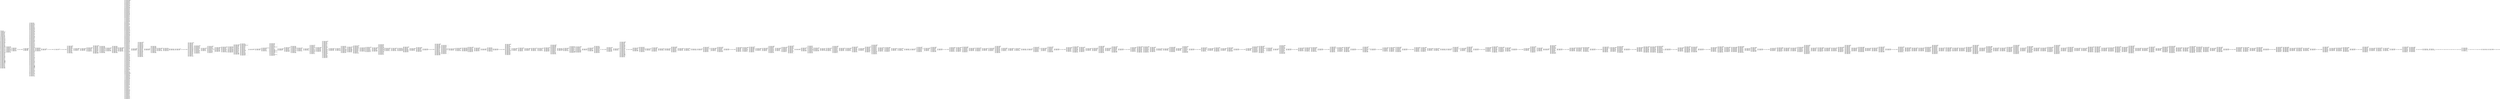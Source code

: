digraph "graph.cfg.gv" {
	subgraph global {
		node [fontname=Courier fontsize=30.0 rank=same shape=box]
		block_0 [label="0: %00 = #0x1\l2: %01 = #0x40\l4: MSTORE(%01, %00)\l5: [NO_SSA] SWAP1\l6: [NO_SSA] DUP2\l7: [NO_SSA] PUSH1\l9: [NO_SSA] DUP3\la: [NO_SSA] ADD\lb: [NO_SSA] PUSH1\ld: [NO_SSA] SWAP1\le: [NO_SSA] SLOAD\lf: [NO_SSA] SWAP1\l10: [NO_SSA] PUSH2\l13: [NO_SSA] EXP\l14: [NO_SSA] SWAP1\l15: [NO_SSA] DIV\l16: [NO_SSA] PUSH20\l2b: [NO_SSA] AND\l2c: [NO_SSA] PUSH20\l41: [NO_SSA] AND\l42: [NO_SSA] PUSH20\l57: [NO_SSA] AND\l58: [NO_SSA] DUP2\l59: [NO_SSA] MSTORE\l5a: [NO_SSA] PUSH1\l5c: [NO_SSA] ADD\l5d: [NO_SSA] PUSH1\l5f: [NO_SSA] DUP3\l60: [NO_SSA] ADD\l61: [NO_SSA] PUSH1\l63: [NO_SSA] SWAP1\l64: [NO_SSA] SLOAD\l65: [NO_SSA] SWAP1\l66: [NO_SSA] PUSH2\l69: [NO_SSA] EXP\l6a: [NO_SSA] SWAP1\l6b: [NO_SSA] DIV\l6c: [NO_SSA] PUSH8\l75: [NO_SSA] AND\l76: [NO_SSA] PUSH8\l7f: [NO_SSA] AND\l80: [NO_SSA] PUSH8\l89: [NO_SSA] AND\l8a: [NO_SSA] DUP2\l8b: [NO_SSA] MSTORE\l8c: [NO_SSA] PUSH1\l8e: [NO_SSA] ADD\l8f: [NO_SSA] PUSH1\l91: [NO_SSA] DUP3\l92: [NO_SSA] ADD\l93: [NO_SSA] PUSH1\l95: [NO_SSA] SWAP1\l96: [NO_SSA] SLOAD\l97: [NO_SSA] SWAP1\l98: [NO_SSA] PUSH2\l9b: [NO_SSA] EXP\l9c: [NO_SSA] SWAP1\l9d: [NO_SSA] DIV\l9e: [NO_SSA] PUSH1\la0: [NO_SSA] AND\la1: [NO_SSA] ISZERO\la2: [NO_SSA] ISZERO\la3: [NO_SSA] ISZERO\la4: [NO_SSA] ISZERO\la5: [NO_SSA] DUP2\la6: [NO_SSA] MSTORE\la7: [NO_SSA] POP\la8: [NO_SSA] POP\la9: [NO_SSA] SWAP1\laa: [NO_SSA] POP\lab: [NO_SSA] DUP1\lac: [NO_SSA] PUSH1\lae: [NO_SSA] ADD\laf: [NO_SSA] MLOAD\lb0: [NO_SSA] PUSH2\lb3: [NO_SSA] JUMPI\l"]
		block_b4 [label="b4: [NO_SSA] PUSH1\lb6: [NO_SSA] PUSH20\lcb: [NO_SSA] AND\lcc: [NO_SSA] DUP2\lcd: [NO_SSA] PUSH1\lcf: [NO_SSA] ADD\ld0: [NO_SSA] MLOAD\ld1: [NO_SSA] PUSH20\le6: [NO_SSA] AND\le7: [NO_SSA] EQ\le8: [NO_SSA] PUSH2\leb: [NO_SSA] JUMPI\l"]
		block_ec [label="ec: [NO_SSA] DUP1\led: [NO_SSA] SWAP3\lee: [NO_SSA] POP\lef: [NO_SSA] POP\lf0: [NO_SSA] POP\lf1: [NO_SSA] PUSH2\lf4: [NO_SSA] JUMP\l"]
		block_f5 [label="f5: [NO_SSA] JUMPDEST\l"]
		block_f6 [label="f6: [NO_SSA] JUMPDEST\lf7: [NO_SSA] PUSH1\lf9: [NO_SSA] ISZERO\lfa: [NO_SSA] PUSH2\lfd: [NO_SSA] JUMPI\l"]
		block_fe [label="fe: [NO_SSA] DUP2\lff: [NO_SSA] DUP1\l100: [NO_SSA] PUSH1\l102: [NO_SSA] SWAP1\l103: [NO_SSA] SUB\l104: [NO_SSA] SWAP3\l105: [NO_SSA] POP\l106: [NO_SSA] POP\l107: [NO_SSA] PUSH1\l109: [NO_SSA] PUSH1\l10b: [NO_SSA] DUP4\l10c: [NO_SSA] DUP2\l10d: [NO_SSA] MSTORE\l10e: [NO_SSA] PUSH1\l110: [NO_SSA] ADD\l111: [NO_SSA] SWAP1\l112: [NO_SSA] DUP2\l113: [NO_SSA] MSTORE\l114: [NO_SSA] PUSH1\l116: [NO_SSA] ADD\l117: [NO_SSA] PUSH1\l119: [NO_SSA] SHA3\l11a: [NO_SSA] PUSH1\l11c: [NO_SSA] MLOAD\l11d: [NO_SSA] DUP1\l11e: [NO_SSA] PUSH1\l120: [NO_SSA] ADD\l121: [NO_SSA] PUSH1\l123: [NO_SSA] MSTORE\l124: [NO_SSA] SWAP1\l125: [NO_SSA] DUP2\l126: [NO_SSA] PUSH1\l128: [NO_SSA] DUP3\l129: [NO_SSA] ADD\l12a: [NO_SSA] PUSH1\l12c: [NO_SSA] SWAP1\l12d: [NO_SSA] SLOAD\l12e: [NO_SSA] SWAP1\l12f: [NO_SSA] PUSH2\l132: [NO_SSA] EXP\l133: [NO_SSA] SWAP1\l134: [NO_SSA] DIV\l135: [NO_SSA] PUSH20\l14a: [NO_SSA] AND\l14b: [NO_SSA] PUSH20\l160: [NO_SSA] AND\l161: [NO_SSA] PUSH20\l176: [NO_SSA] AND\l177: [NO_SSA] DUP2\l178: [NO_SSA] MSTORE\l179: [NO_SSA] PUSH1\l17b: [NO_SSA] ADD\l17c: [NO_SSA] PUSH1\l17e: [NO_SSA] DUP3\l17f: [NO_SSA] ADD\l180: [NO_SSA] PUSH1\l182: [NO_SSA] SWAP1\l183: [NO_SSA] SLOAD\l184: [NO_SSA] SWAP1\l185: [NO_SSA] PUSH2\l188: [NO_SSA] EXP\l189: [NO_SSA] SWAP1\l18a: [NO_SSA] DIV\l18b: [NO_SSA] PUSH8\l194: [NO_SSA] AND\l195: [NO_SSA] PUSH8\l19e: [NO_SSA] AND\l19f: [NO_SSA] PUSH8\l1a8: [NO_SSA] AND\l1a9: [NO_SSA] DUP2\l1aa: [NO_SSA] MSTORE\l1ab: [NO_SSA] PUSH1\l1ad: [NO_SSA] ADD\l1ae: [NO_SSA] PUSH1\l1b0: [NO_SSA] DUP3\l1b1: [NO_SSA] ADD\l1b2: [NO_SSA] PUSH1\l1b4: [NO_SSA] SWAP1\l1b5: [NO_SSA] SLOAD\l1b6: [NO_SSA] SWAP1\l1b7: [NO_SSA] PUSH2\l1ba: [NO_SSA] EXP\l1bb: [NO_SSA] SWAP1\l1bc: [NO_SSA] DIV\l1bd: [NO_SSA] PUSH1\l1bf: [NO_SSA] AND\l1c0: [NO_SSA] ISZERO\l1c1: [NO_SSA] ISZERO\l1c2: [NO_SSA] ISZERO\l1c3: [NO_SSA] ISZERO\l1c4: [NO_SSA] DUP2\l1c5: [NO_SSA] MSTORE\l1c6: [NO_SSA] POP\l1c7: [NO_SSA] POP\l1c8: [NO_SSA] SWAP1\l1c9: [NO_SSA] POP\l1ca: [NO_SSA] PUSH1\l1cc: [NO_SSA] PUSH20\l1e1: [NO_SSA] AND\l1e2: [NO_SSA] DUP2\l1e3: [NO_SSA] PUSH1\l1e5: [NO_SSA] ADD\l1e6: [NO_SSA] MLOAD\l1e7: [NO_SSA] PUSH20\l1fc: [NO_SSA] AND\l1fd: [NO_SSA] EQ\l1fe: [NO_SSA] PUSH2\l201: [NO_SSA] JUMPI\l"]
		block_202 [label="202: [NO_SSA] DUP1\l203: [NO_SSA] SWAP3\l204: [NO_SSA] POP\l205: [NO_SSA] POP\l206: [NO_SSA] POP\l207: [NO_SSA] PUSH2\l20a: [NO_SSA] JUMP\l"]
		block_20b [label="20b: [NO_SSA] JUMPDEST\l20c: [NO_SSA] PUSH2\l20f: [NO_SSA] JUMP\l"]
		block_210 [label="210: [NO_SSA] JUMPDEST\l"]
		block_211 [label="211: [NO_SSA] JUMPDEST\l212: [NO_SSA] POP\l"]
		block_213 [label="213: [NO_SSA] JUMPDEST\l"]
		block_214 [label="214: [NO_SSA] JUMPDEST\l215: [NO_SSA] PUSH1\l217: [NO_SSA] MLOAD\l218: [NO_SSA] PUSH32\l239: [NO_SSA] DUP2\l23a: [NO_SSA] MSTORE\l23b: [NO_SSA] PUSH1\l23d: [NO_SSA] ADD\l23e: [NO_SSA] PUSH1\l240: [NO_SSA] MLOAD\l241: [NO_SSA] DUP1\l242: [NO_SSA] SWAP2\l243: [NO_SSA] SUB\l244: [NO_SSA] SWAP1\l245: [NO_SSA] REVERT\l"]
		block_246 [label="246: [NO_SSA] JUMPDEST\l247: [NO_SSA] SWAP2\l248: [NO_SSA] SWAP1\l249: [NO_SSA] POP\l24a: [NO_SSA] JUMP\l"]
		block_24b [label="24b: [NO_SSA] JUMPDEST\l24c: [NO_SSA] PUSH1\l24e: [NO_SSA] PUSH2\l251: [NO_SSA] PUSH2\l254: [NO_SSA] JUMP\l"]
		block_255 [label="255: [NO_SSA] JUMPDEST\l256: [NO_SSA] PUSH1\l258: [NO_SSA] SLOAD\l259: [NO_SSA] SUB\l25a: [NO_SSA] SWAP1\l25b: [NO_SSA] POP\l25c: [NO_SSA] SWAP1\l25d: [NO_SSA] JUMP\l"]
		block_25e [label="25e: [NO_SSA] JUMPDEST\l25f: [NO_SSA] PUSH1\l261: [NO_SSA] DUP1\l262: [NO_SSA] SLOAD\l263: [NO_SSA] SWAP1\l264: [NO_SSA] POP\l265: [NO_SSA] PUSH1\l267: [NO_SSA] PUSH20\l27c: [NO_SSA] AND\l27d: [NO_SSA] DUP5\l27e: [NO_SSA] PUSH20\l293: [NO_SSA] AND\l294: [NO_SSA] EQ\l295: [NO_SSA] ISZERO\l296: [NO_SSA] PUSH2\l299: [NO_SSA] JUMPI\l"]
		block_29a [label="29a: [NO_SSA] PUSH1\l29c: [NO_SSA] MLOAD\l29d: [NO_SSA] PUSH32\l2be: [NO_SSA] DUP2\l2bf: [NO_SSA] MSTORE\l2c0: [NO_SSA] PUSH1\l2c2: [NO_SSA] ADD\l2c3: [NO_SSA] PUSH1\l2c5: [NO_SSA] MLOAD\l2c6: [NO_SSA] DUP1\l2c7: [NO_SSA] SWAP2\l2c8: [NO_SSA] SUB\l2c9: [NO_SSA] SWAP1\l2ca: [NO_SSA] REVERT\l"]
		block_2cb [label="2cb: [NO_SSA] JUMPDEST\l2cc: [NO_SSA] PUSH1\l2ce: [NO_SSA] DUP4\l2cf: [NO_SSA] EQ\l2d0: [NO_SSA] ISZERO\l2d1: [NO_SSA] PUSH2\l2d4: [NO_SSA] JUMPI\l"]
		block_2d5 [label="2d5: [NO_SSA] PUSH1\l2d7: [NO_SSA] MLOAD\l2d8: [NO_SSA] PUSH32\l2f9: [NO_SSA] DUP2\l2fa: [NO_SSA] MSTORE\l2fb: [NO_SSA] PUSH1\l2fd: [NO_SSA] ADD\l2fe: [NO_SSA] PUSH1\l300: [NO_SSA] MLOAD\l301: [NO_SSA] DUP1\l302: [NO_SSA] SWAP2\l303: [NO_SSA] SUB\l304: [NO_SSA] SWAP1\l305: [NO_SSA] REVERT\l"]
		block_306 [label="306: [NO_SSA] JUMPDEST\l307: [NO_SSA] PUSH2\l30a: [NO_SSA] PUSH1\l30c: [NO_SSA] DUP6\l30d: [NO_SSA] DUP4\l30e: [NO_SSA] DUP7\l30f: [NO_SSA] PUSH2\l312: [NO_SSA] JUMP\l"]
		block_313 [label="313: [NO_SSA] JUMPDEST\l314: [NO_SSA] DUP3\l315: [NO_SSA] PUSH1\l317: [NO_SSA] PUSH1\l319: [NO_SSA] DUP7\l31a: [NO_SSA] PUSH20\l32f: [NO_SSA] AND\l330: [NO_SSA] PUSH20\l345: [NO_SSA] AND\l346: [NO_SSA] DUP2\l347: [NO_SSA] MSTORE\l348: [NO_SSA] PUSH1\l34a: [NO_SSA] ADD\l34b: [NO_SSA] SWAP1\l34c: [NO_SSA] DUP2\l34d: [NO_SSA] MSTORE\l34e: [NO_SSA] PUSH1\l350: [NO_SSA] ADD\l351: [NO_SSA] PUSH1\l353: [NO_SSA] SHA3\l354: [NO_SSA] PUSH1\l356: [NO_SSA] ADD\l357: [NO_SSA] PUSH1\l359: [NO_SSA] DUP3\l35a: [NO_SSA] DUP3\l35b: [NO_SSA] DUP3\l35c: [NO_SSA] SWAP1\l35d: [NO_SSA] SLOAD\l35e: [NO_SSA] SWAP1\l35f: [NO_SSA] PUSH2\l362: [NO_SSA] EXP\l363: [NO_SSA] SWAP1\l364: [NO_SSA] DIV\l365: [NO_SSA] PUSH8\l36e: [NO_SSA] AND\l36f: [NO_SSA] ADD\l370: [NO_SSA] SWAP3\l371: [NO_SSA] POP\l372: [NO_SSA] PUSH2\l375: [NO_SSA] EXP\l376: [NO_SSA] DUP2\l377: [NO_SSA] SLOAD\l378: [NO_SSA] DUP2\l379: [NO_SSA] PUSH8\l382: [NO_SSA] MUL\l383: [NO_SSA] NOT\l384: [NO_SSA] AND\l385: [NO_SSA] SWAP1\l386: [NO_SSA] DUP4\l387: [NO_SSA] PUSH8\l390: [NO_SSA] AND\l391: [NO_SSA] MUL\l392: [NO_SSA] OR\l393: [NO_SSA] SWAP1\l394: [NO_SSA] SSTORE\l395: [NO_SSA] POP\l396: [NO_SSA] DUP3\l397: [NO_SSA] PUSH1\l399: [NO_SSA] PUSH1\l39b: [NO_SSA] DUP7\l39c: [NO_SSA] PUSH20\l3b1: [NO_SSA] AND\l3b2: [NO_SSA] PUSH20\l3c7: [NO_SSA] AND\l3c8: [NO_SSA] DUP2\l3c9: [NO_SSA] MSTORE\l3ca: [NO_SSA] PUSH1\l3cc: [NO_SSA] ADD\l3cd: [NO_SSA] SWAP1\l3ce: [NO_SSA] DUP2\l3cf: [NO_SSA] MSTORE\l3d0: [NO_SSA] PUSH1\l3d2: [NO_SSA] ADD\l3d3: [NO_SSA] PUSH1\l3d5: [NO_SSA] SHA3\l3d6: [NO_SSA] PUSH1\l3d8: [NO_SSA] ADD\l3d9: [NO_SSA] PUSH1\l3db: [NO_SSA] DUP3\l3dc: [NO_SSA] DUP3\l3dd: [NO_SSA] DUP3\l3de: [NO_SSA] SWAP1\l3df: [NO_SSA] SLOAD\l3e0: [NO_SSA] SWAP1\l3e1: [NO_SSA] PUSH2\l3e4: [NO_SSA] EXP\l3e5: [NO_SSA] SWAP1\l3e6: [NO_SSA] DIV\l3e7: [NO_SSA] PUSH8\l3f0: [NO_SSA] AND\l3f1: [NO_SSA] ADD\l3f2: [NO_SSA] SWAP3\l3f3: [NO_SSA] POP\l3f4: [NO_SSA] PUSH2\l3f7: [NO_SSA] EXP\l3f8: [NO_SSA] DUP2\l3f9: [NO_SSA] SLOAD\l3fa: [NO_SSA] DUP2\l3fb: [NO_SSA] PUSH8\l404: [NO_SSA] MUL\l405: [NO_SSA] NOT\l406: [NO_SSA] AND\l407: [NO_SSA] SWAP1\l408: [NO_SSA] DUP4\l409: [NO_SSA] PUSH8\l412: [NO_SSA] AND\l413: [NO_SSA] MUL\l414: [NO_SSA] OR\l415: [NO_SSA] SWAP1\l416: [NO_SSA] SSTORE\l417: [NO_SSA] POP\l418: [NO_SSA] DUP4\l419: [NO_SSA] PUSH1\l41b: [NO_SSA] PUSH1\l41d: [NO_SSA] DUP4\l41e: [NO_SSA] DUP2\l41f: [NO_SSA] MSTORE\l420: [NO_SSA] PUSH1\l422: [NO_SSA] ADD\l423: [NO_SSA] SWAP1\l424: [NO_SSA] DUP2\l425: [NO_SSA] MSTORE\l426: [NO_SSA] PUSH1\l428: [NO_SSA] ADD\l429: [NO_SSA] PUSH1\l42b: [NO_SSA] SHA3\l42c: [NO_SSA] PUSH1\l42e: [NO_SSA] ADD\l42f: [NO_SSA] PUSH1\l431: [NO_SSA] PUSH2\l434: [NO_SSA] EXP\l435: [NO_SSA] DUP2\l436: [NO_SSA] SLOAD\l437: [NO_SSA] DUP2\l438: [NO_SSA] PUSH20\l44d: [NO_SSA] MUL\l44e: [NO_SSA] NOT\l44f: [NO_SSA] AND\l450: [NO_SSA] SWAP1\l451: [NO_SSA] DUP4\l452: [NO_SSA] PUSH20\l467: [NO_SSA] AND\l468: [NO_SSA] MUL\l469: [NO_SSA] OR\l46a: [NO_SSA] SWAP1\l46b: [NO_SSA] SSTORE\l46c: [NO_SSA] POP\l46d: [NO_SSA] TIMESTAMP\l46e: [NO_SSA] PUSH1\l470: [NO_SSA] PUSH1\l472: [NO_SSA] DUP4\l473: [NO_SSA] DUP2\l474: [NO_SSA] MSTORE\l475: [NO_SSA] PUSH1\l477: [NO_SSA] ADD\l478: [NO_SSA] SWAP1\l479: [NO_SSA] DUP2\l47a: [NO_SSA] MSTORE\l47b: [NO_SSA] PUSH1\l47d: [NO_SSA] ADD\l47e: [NO_SSA] PUSH1\l480: [NO_SSA] SHA3\l481: [NO_SSA] PUSH1\l483: [NO_SSA] ADD\l484: [NO_SSA] PUSH1\l486: [NO_SSA] PUSH2\l489: [NO_SSA] EXP\l48a: [NO_SSA] DUP2\l48b: [NO_SSA] SLOAD\l48c: [NO_SSA] DUP2\l48d: [NO_SSA] PUSH8\l496: [NO_SSA] MUL\l497: [NO_SSA] NOT\l498: [NO_SSA] AND\l499: [NO_SSA] SWAP1\l49a: [NO_SSA] DUP4\l49b: [NO_SSA] PUSH8\l4a4: [NO_SSA] AND\l4a5: [NO_SSA] MUL\l4a6: [NO_SSA] OR\l4a7: [NO_SSA] SWAP1\l4a8: [NO_SSA] SSTORE\l4a9: [NO_SSA] POP\l4aa: [NO_SSA] PUSH1\l4ac: [NO_SSA] DUP2\l4ad: [NO_SSA] SWAP1\l4ae: [NO_SSA] POP\l4af: [NO_SSA] PUSH1\l4b1: [NO_SSA] DUP5\l4b2: [NO_SSA] DUP3\l4b3: [NO_SSA] ADD\l4b4: [NO_SSA] SWAP1\l4b5: [NO_SSA] POP\l4b6: [NO_SSA] PUSH2\l4b9: [NO_SSA] DUP7\l4ba: [NO_SSA] PUSH20\l4cf: [NO_SSA] AND\l4d0: [NO_SSA] PUSH2\l4d3: [NO_SSA] JUMP\l"]
		block_4d4 [label="4d4: [NO_SSA] JUMPDEST\l4d5: [NO_SSA] ISZERO\l4d6: [NO_SSA] PUSH2\l4d9: [NO_SSA] JUMPI\l"]
		block_4da [label="4da: [NO_SSA] JUMPDEST\l4db: [NO_SSA] DUP2\l4dc: [NO_SSA] DUP7\l4dd: [NO_SSA] PUSH20\l4f2: [NO_SSA] AND\l4f3: [NO_SSA] PUSH1\l4f5: [NO_SSA] PUSH20\l50a: [NO_SSA] AND\l50b: [NO_SSA] PUSH32\l52c: [NO_SSA] PUSH1\l52e: [NO_SSA] MLOAD\l52f: [NO_SSA] PUSH1\l531: [NO_SSA] MLOAD\l532: [NO_SSA] DUP1\l533: [NO_SSA] SWAP2\l534: [NO_SSA] SUB\l535: [NO_SSA] SWAP1\l536: [NO_SSA] LOG4\l537: [NO_SSA] PUSH2\l53a: [NO_SSA] PUSH1\l53c: [NO_SSA] DUP8\l53d: [NO_SSA] DUP5\l53e: [NO_SSA] DUP1\l53f: [NO_SSA] PUSH1\l541: [NO_SSA] ADD\l542: [NO_SSA] SWAP6\l543: [NO_SSA] POP\l544: [NO_SSA] DUP8\l545: [NO_SSA] PUSH2\l548: [NO_SSA] JUMP\l"]
		block_549 [label="549: [NO_SSA] JUMPDEST\l54a: [NO_SSA] PUSH2\l54d: [NO_SSA] JUMPI\l"]
		block_54e [label="54e: [NO_SSA] PUSH1\l550: [NO_SSA] MLOAD\l551: [NO_SSA] PUSH32\l572: [NO_SSA] DUP2\l573: [NO_SSA] MSTORE\l574: [NO_SSA] PUSH1\l576: [NO_SSA] ADD\l577: [NO_SSA] PUSH1\l579: [NO_SSA] MLOAD\l57a: [NO_SSA] DUP1\l57b: [NO_SSA] SWAP2\l57c: [NO_SSA] SUB\l57d: [NO_SSA] SWAP1\l57e: [NO_SSA] REVERT\l"]
		block_57f [label="57f: [NO_SSA] JUMPDEST\l580: [NO_SSA] DUP1\l581: [NO_SSA] DUP3\l582: [NO_SSA] LT\l583: [NO_SSA] PUSH2\l586: [NO_SSA] JUMPI\l"]
		block_587 [label="587: [NO_SSA] DUP3\l588: [NO_SSA] PUSH1\l58a: [NO_SSA] SLOAD\l58b: [NO_SSA] EQ\l58c: [NO_SSA] PUSH2\l58f: [NO_SSA] JUMPI\l"]
		block_590 [label="590: [NO_SSA] PUSH1\l592: [NO_SSA] DUP1\l593: [NO_SSA] REVERT\l"]
		block_594 [label="594: [NO_SSA] JUMPDEST\l595: [NO_SSA] PUSH2\l598: [NO_SSA] JUMP\l"]
		block_599 [label="599: [NO_SSA] JUMPDEST\l"]
		block_59a [label="59a: [NO_SSA] JUMPDEST\l59b: [NO_SSA] DUP2\l59c: [NO_SSA] DUP1\l59d: [NO_SSA] PUSH1\l59f: [NO_SSA] ADD\l5a0: [NO_SSA] SWAP3\l5a1: [NO_SSA] POP\l5a2: [NO_SSA] DUP7\l5a3: [NO_SSA] PUSH20\l5b8: [NO_SSA] AND\l5b9: [NO_SSA] PUSH1\l5bb: [NO_SSA] PUSH20\l5d0: [NO_SSA] AND\l5d1: [NO_SSA] PUSH32\l5f2: [NO_SSA] PUSH1\l5f4: [NO_SSA] MLOAD\l5f5: [NO_SSA] PUSH1\l5f7: [NO_SSA] MLOAD\l5f8: [NO_SSA] DUP1\l5f9: [NO_SSA] SWAP2\l5fa: [NO_SSA] SUB\l5fb: [NO_SSA] SWAP1\l5fc: [NO_SSA] LOG4\l5fd: [NO_SSA] DUP1\l5fe: [NO_SSA] DUP3\l5ff: [NO_SSA] LT\l600: [NO_SSA] PUSH2\l603: [NO_SSA] JUMPI\l"]
		block_604 [label="604: [NO_SSA] JUMPDEST\l605: [NO_SSA] DUP2\l606: [NO_SSA] PUSH1\l608: [NO_SSA] DUP2\l609: [NO_SSA] SWAP1\l60a: [NO_SSA] SSTORE\l60b: [NO_SSA] POP\l60c: [NO_SSA] POP\l60d: [NO_SSA] POP\l60e: [NO_SSA] PUSH2\l611: [NO_SSA] PUSH1\l613: [NO_SSA] DUP6\l614: [NO_SSA] DUP4\l615: [NO_SSA] DUP7\l616: [NO_SSA] PUSH2\l619: [NO_SSA] JUMP\l"]
		block_61a [label="61a: [NO_SSA] JUMPDEST\l61b: [NO_SSA] POP\l61c: [NO_SSA] POP\l61d: [NO_SSA] POP\l61e: [NO_SSA] POP\l61f: [NO_SSA] JUMP\l"]
		block_620 [label="620: [NO_SSA] JUMPDEST\l621: [NO_SSA] PUSH1\l623: [NO_SSA] DUP1\l624: [NO_SSA] DUP3\l625: [NO_SSA] PUSH20\l63a: [NO_SSA] AND\l63b: [NO_SSA] EXTCODESIZE\l63c: [NO_SSA] GT\l63d: [NO_SSA] SWAP1\l63e: [NO_SSA] POP\l63f: [NO_SSA] SWAP2\l640: [NO_SSA] SWAP1\l641: [NO_SSA] POP\l642: [NO_SSA] JUMP\l"]
		block_643 [label="643: [NO_SSA] JUMPDEST\l644: [NO_SSA] PUSH1\l646: [NO_SSA] DUP4\l647: [NO_SSA] PUSH20\l65c: [NO_SSA] AND\l65d: [NO_SSA] PUSH4\l662: [NO_SSA] PUSH2\l665: [NO_SSA] PUSH2\l668: [NO_SSA] JUMP\l"]
		block_669 [label="669: [NO_SSA] JUMPDEST\l66a: [NO_SSA] DUP8\l66b: [NO_SSA] DUP7\l66c: [NO_SSA] DUP7\l66d: [NO_SSA] PUSH1\l66f: [NO_SSA] MLOAD\l670: [NO_SSA] DUP6\l671: [NO_SSA] PUSH4\l676: [NO_SSA] AND\l677: [NO_SSA] PUSH1\l679: [NO_SSA] INVALID\l"]
		block_67a [label="67a: [NO_SSA] DUP2\l67b: [NO_SSA] MSTORE\l67c: [NO_SSA] PUSH1\l67e: [NO_SSA] ADD\l67f: [NO_SSA] PUSH2\l682: [NO_SSA] SWAP5\l683: [NO_SSA] SWAP4\l684: [NO_SSA] SWAP3\l685: [NO_SSA] SWAP2\l686: [NO_SSA] SWAP1\l687: [NO_SSA] PUSH2\l68a: [NO_SSA] JUMP\l"]
		block_68b [label="68b: [NO_SSA] JUMPDEST\l68c: [NO_SSA] PUSH1\l68e: [NO_SSA] PUSH1\l690: [NO_SSA] MLOAD\l691: [NO_SSA] DUP1\l692: [NO_SSA] DUP4\l693: [NO_SSA] SUB\l694: [NO_SSA] DUP2\l695: [NO_SSA] PUSH1\l697: [NO_SSA] DUP8\l698: [NO_SSA] GAS\l699: [NO_SSA] CALL\l69a: [NO_SSA] SWAP3\l69b: [NO_SSA] POP\l69c: [NO_SSA] POP\l69d: [NO_SSA] POP\l69e: [NO_SSA] DUP1\l69f: [NO_SSA] ISZERO\l6a0: [NO_SSA] PUSH2\l6a3: [NO_SSA] JUMPI\l"]
		block_6a4 [label="6a4: [NO_SSA] POP\l6a5: [NO_SSA] PUSH1\l6a7: [NO_SSA] MLOAD\l6a8: [NO_SSA] RETURNDATASIZE\l6a9: [NO_SSA] PUSH1\l6ab: [NO_SSA] NOT\l6ac: [NO_SSA] PUSH1\l6ae: [NO_SSA] DUP3\l6af: [NO_SSA] ADD\l6b0: [NO_SSA] AND\l6b1: [NO_SSA] DUP3\l6b2: [NO_SSA] ADD\l6b3: [NO_SSA] DUP1\l6b4: [NO_SSA] PUSH1\l6b6: [NO_SSA] MSTORE\l6b7: [NO_SSA] POP\l6b8: [NO_SSA] DUP2\l6b9: [NO_SSA] ADD\l6ba: [NO_SSA] SWAP1\l6bb: [NO_SSA] PUSH2\l6be: [NO_SSA] SWAP2\l6bf: [NO_SSA] SWAP1\l6c0: [NO_SSA] PUSH2\l6c3: [NO_SSA] JUMP\l"]
		block_6c4 [label="6c4: [NO_SSA] JUMPDEST\l6c5: [NO_SSA] PUSH1\l"]
		block_6c7 [label="6c7: [NO_SSA] JUMPDEST\l6c8: [NO_SSA] PUSH2\l6cb: [NO_SSA] JUMPI\l"]
		block_6cc [label="6cc: [NO_SSA] RETURNDATASIZE\l6cd: [NO_SSA] DUP1\l6ce: [NO_SSA] PUSH1\l6d0: [NO_SSA] DUP2\l6d1: [NO_SSA] EQ\l6d2: [NO_SSA] PUSH2\l6d5: [NO_SSA] JUMPI\l"]
		block_6d6 [label="6d6: [NO_SSA] PUSH1\l6d8: [NO_SSA] MLOAD\l6d9: [NO_SSA] SWAP2\l6da: [NO_SSA] POP\l6db: [NO_SSA] PUSH1\l6dd: [NO_SSA] NOT\l6de: [NO_SSA] PUSH1\l6e0: [NO_SSA] RETURNDATASIZE\l6e1: [NO_SSA] ADD\l6e2: [NO_SSA] AND\l6e3: [NO_SSA] DUP3\l6e4: [NO_SSA] ADD\l6e5: [NO_SSA] PUSH1\l6e7: [NO_SSA] MSTORE\l6e8: [NO_SSA] RETURNDATASIZE\l6e9: [NO_SSA] DUP3\l6ea: [NO_SSA] MSTORE\l6eb: [NO_SSA] RETURNDATASIZE\l6ec: [NO_SSA] PUSH1\l6ee: [NO_SSA] PUSH1\l6f0: [NO_SSA] DUP5\l6f1: [NO_SSA] ADD\l6f2: [NO_SSA] RETURNDATACOPY\l6f3: [NO_SSA] PUSH2\l6f6: [NO_SSA] JUMP\l"]
		block_6f7 [label="6f7: [NO_SSA] JUMPDEST\l6f8: [NO_SSA] PUSH1\l6fa: [NO_SSA] SWAP2\l6fb: [NO_SSA] POP\l"]
		block_6fc [label="6fc: [NO_SSA] JUMPDEST\l6fd: [NO_SSA] POP\l6fe: [NO_SSA] PUSH1\l700: [NO_SSA] DUP2\l701: [NO_SSA] MLOAD\l702: [NO_SSA] EQ\l703: [NO_SSA] ISZERO\l704: [NO_SSA] PUSH2\l707: [NO_SSA] JUMPI\l"]
		block_708 [label="708: [NO_SSA] PUSH1\l70a: [NO_SSA] MLOAD\l70b: [NO_SSA] PUSH32\l72c: [NO_SSA] DUP2\l72d: [NO_SSA] MSTORE\l72e: [NO_SSA] PUSH1\l730: [NO_SSA] ADD\l731: [NO_SSA] PUSH1\l733: [NO_SSA] MLOAD\l734: [NO_SSA] DUP1\l735: [NO_SSA] SWAP2\l736: [NO_SSA] SUB\l737: [NO_SSA] SWAP1\l738: [NO_SSA] REVERT\l"]
		block_739 [label="739: [NO_SSA] JUMPDEST\l73a: [NO_SSA] DUP1\l73b: [NO_SSA] MLOAD\l73c: [NO_SSA] DUP2\l73d: [NO_SSA] PUSH1\l73f: [NO_SSA] ADD\l740: [NO_SSA] REVERT\l"]
		block_741 [label="741: [NO_SSA] JUMPDEST\l742: [NO_SSA] PUSH4\l747: [NO_SSA] PUSH1\l749: [NO_SSA] INVALID\l"]
		block_74a [label="74a: [NO_SSA] PUSH28\l767: [NO_SSA] NOT\l768: [NO_SSA] AND\l769: [NO_SSA] DUP2\l76a: [NO_SSA] PUSH28\l787: [NO_SSA] NOT\l788: [NO_SSA] AND\l789: [NO_SSA] EQ\l78a: [NO_SSA] SWAP2\l78b: [NO_SSA] POP\l78c: [NO_SSA] POP\l78d: [NO_SSA] SWAP5\l78e: [NO_SSA] SWAP4\l78f: [NO_SSA] POP\l790: [NO_SSA] POP\l791: [NO_SSA] POP\l792: [NO_SSA] POP\l793: [NO_SSA] JUMP\l"]
		block_794 [label="794: [NO_SSA] JUMPDEST\l795: [NO_SSA] PUSH1\l797: [NO_SSA] PUSH1\l799: [NO_SSA] DUP1\l79a: [NO_SSA] SLOAD\l79b: [NO_SSA] PUSH2\l79e: [NO_SSA] SWAP1\l79f: [NO_SSA] PUSH2\l7a2: [NO_SSA] JUMP\l"]
		block_7a3 [label="7a3: [NO_SSA] JUMPDEST\l7a4: [NO_SSA] DUP1\l7a5: [NO_SSA] PUSH1\l7a7: [NO_SSA] ADD\l7a8: [NO_SSA] PUSH1\l7aa: [NO_SSA] DUP1\l7ab: [NO_SSA] SWAP2\l7ac: [NO_SSA] DIV\l7ad: [NO_SSA] MUL\l7ae: [NO_SSA] PUSH1\l7b0: [NO_SSA] ADD\l7b1: [NO_SSA] PUSH1\l7b3: [NO_SSA] MLOAD\l7b4: [NO_SSA] SWAP1\l7b5: [NO_SSA] DUP2\l7b6: [NO_SSA] ADD\l7b7: [NO_SSA] PUSH1\l7b9: [NO_SSA] MSTORE\l7ba: [NO_SSA] DUP1\l7bb: [NO_SSA] SWAP3\l7bc: [NO_SSA] SWAP2\l7bd: [NO_SSA] SWAP1\l7be: [NO_SSA] DUP2\l7bf: [NO_SSA] DUP2\l7c0: [NO_SSA] MSTORE\l7c1: [NO_SSA] PUSH1\l7c3: [NO_SSA] ADD\l7c4: [NO_SSA] DUP3\l7c5: [NO_SSA] DUP1\l7c6: [NO_SSA] SLOAD\l7c7: [NO_SSA] PUSH2\l7ca: [NO_SSA] SWAP1\l7cb: [NO_SSA] PUSH2\l7ce: [NO_SSA] JUMP\l"]
		block_7cf [label="7cf: [NO_SSA] JUMPDEST\l7d0: [NO_SSA] DUP1\l7d1: [NO_SSA] ISZERO\l7d2: [NO_SSA] PUSH2\l7d5: [NO_SSA] JUMPI\l"]
		block_7d6 [label="7d6: [NO_SSA] DUP1\l7d7: [NO_SSA] PUSH1\l7d9: [NO_SSA] LT\l7da: [NO_SSA] PUSH2\l7dd: [NO_SSA] JUMPI\l"]
		block_7de [label="7de: [NO_SSA] PUSH2\l7e1: [NO_SSA] DUP1\l7e2: [NO_SSA] DUP4\l7e3: [NO_SSA] SLOAD\l7e4: [NO_SSA] DIV\l7e5: [NO_SSA] MUL\l7e6: [NO_SSA] DUP4\l7e7: [NO_SSA] MSTORE\l7e8: [NO_SSA] SWAP2\l7e9: [NO_SSA] PUSH1\l7eb: [NO_SSA] ADD\l7ec: [NO_SSA] SWAP2\l7ed: [NO_SSA] PUSH2\l7f0: [NO_SSA] JUMP\l"]
		block_7f1 [label="7f1: [NO_SSA] JUMPDEST\l7f2: [NO_SSA] DUP3\l7f3: [NO_SSA] ADD\l7f4: [NO_SSA] SWAP2\l7f5: [NO_SSA] SWAP1\l7f6: [NO_SSA] PUSH1\l7f8: [NO_SSA] MSTORE\l7f9: [NO_SSA] PUSH1\l7fb: [NO_SSA] PUSH1\l7fd: [NO_SSA] SHA3\l7fe: [NO_SSA] SWAP1\l"]
		block_7ff [label="7ff: [NO_SSA] JUMPDEST\l800: [NO_SSA] DUP2\l801: [NO_SSA] SLOAD\l802: [NO_SSA] DUP2\l803: [NO_SSA] MSTORE\l804: [NO_SSA] SWAP1\l805: [NO_SSA] PUSH1\l807: [NO_SSA] ADD\l808: [NO_SSA] SWAP1\l809: [NO_SSA] PUSH1\l80b: [NO_SSA] ADD\l80c: [NO_SSA] DUP1\l80d: [NO_SSA] DUP4\l80e: [NO_SSA] GT\l80f: [NO_SSA] PUSH2\l812: [NO_SSA] JUMPI\l"]
		block_813 [label="813: [NO_SSA] DUP3\l814: [NO_SSA] SWAP1\l815: [NO_SSA] SUB\l816: [NO_SSA] PUSH1\l818: [NO_SSA] AND\l819: [NO_SSA] DUP3\l81a: [NO_SSA] ADD\l81b: [NO_SSA] SWAP2\l"]
		block_81c [label="81c: [NO_SSA] JUMPDEST\l81d: [NO_SSA] POP\l81e: [NO_SSA] POP\l81f: [NO_SSA] POP\l820: [NO_SSA] POP\l821: [NO_SSA] POP\l822: [NO_SSA] SWAP1\l823: [NO_SSA] POP\l824: [NO_SSA] SWAP1\l825: [NO_SSA] JUMP\l"]
		block_826 [label="826: [NO_SSA] JUMPDEST\l827: [NO_SSA] PUSH1\l829: [NO_SSA] PUSH1\l82b: [NO_SSA] DUP3\l82c: [NO_SSA] EQ\l82d: [NO_SSA] ISZERO\l82e: [NO_SSA] PUSH2\l831: [NO_SSA] JUMPI\l"]
		block_832 [label="832: [NO_SSA] PUSH1\l834: [NO_SSA] MLOAD\l835: [NO_SSA] DUP1\l836: [NO_SSA] PUSH1\l838: [NO_SSA] ADD\l839: [NO_SSA] PUSH1\l83b: [NO_SSA] MSTORE\l83c: [NO_SSA] DUP1\l83d: [NO_SSA] PUSH1\l83f: [NO_SSA] DUP2\l840: [NO_SSA] MSTORE\l841: [NO_SSA] PUSH1\l843: [NO_SSA] ADD\l844: [NO_SSA] PUSH32\l865: [NO_SSA] DUP2\l866: [NO_SSA] MSTORE\l867: [NO_SSA] POP\l868: [NO_SSA] SWAP1\l869: [NO_SSA] POP\l86a: [NO_SSA] PUSH2\l86d: [NO_SSA] JUMP\l"]
		block_86e [label="86e: [NO_SSA] JUMPDEST\l86f: [NO_SSA] PUSH1\l871: [NO_SSA] DUP3\l872: [NO_SSA] SWAP1\l873: [NO_SSA] POP\l874: [NO_SSA] PUSH1\l"]
		block_876 [label="876: [NO_SSA] JUMPDEST\l877: [NO_SSA] PUSH1\l879: [NO_SSA] DUP3\l87a: [NO_SSA] EQ\l87b: [NO_SSA] PUSH2\l87e: [NO_SSA] JUMPI\l"]
		block_87f [label="87f: [NO_SSA] DUP1\l880: [NO_SSA] DUP1\l881: [NO_SSA] PUSH2\l884: [NO_SSA] SWAP1\l885: [NO_SSA] PUSH2\l888: [NO_SSA] JUMP\l"]
		block_889 [label="889: [NO_SSA] JUMPDEST\l88a: [NO_SSA] SWAP2\l88b: [NO_SSA] POP\l88c: [NO_SSA] POP\l88d: [NO_SSA] PUSH1\l88f: [NO_SSA] DUP3\l890: [NO_SSA] PUSH2\l893: [NO_SSA] SWAP2\l894: [NO_SSA] SWAP1\l895: [NO_SSA] PUSH2\l898: [NO_SSA] JUMP\l"]
		block_899 [label="899: [NO_SSA] JUMPDEST\l89a: [NO_SSA] SWAP2\l89b: [NO_SSA] POP\l89c: [NO_SSA] PUSH2\l89f: [NO_SSA] JUMP\l"]
		block_8a0 [label="8a0: [NO_SSA] JUMPDEST\l8a1: [NO_SSA] PUSH1\l8a3: [NO_SSA] DUP2\l8a4: [NO_SSA] PUSH8\l8ad: [NO_SSA] DUP2\l8ae: [NO_SSA] GT\l8af: [NO_SSA] ISZERO\l8b0: [NO_SSA] PUSH2\l8b3: [NO_SSA] JUMPI\l"]
		block_8b4 [label="8b4: [NO_SSA] PUSH2\l8b7: [NO_SSA] PUSH2\l8ba: [NO_SSA] JUMP\l"]
		block_8bb [label="8bb: [NO_SSA] JUMPDEST\l"]
		block_8bc [label="8bc: [NO_SSA] JUMPDEST\l8bd: [NO_SSA] PUSH1\l8bf: [NO_SSA] MLOAD\l8c0: [NO_SSA] SWAP1\l8c1: [NO_SSA] DUP1\l8c2: [NO_SSA] DUP3\l8c3: [NO_SSA] MSTORE\l8c4: [NO_SSA] DUP1\l8c5: [NO_SSA] PUSH1\l8c7: [NO_SSA] ADD\l8c8: [NO_SSA] PUSH1\l8ca: [NO_SSA] NOT\l8cb: [NO_SSA] AND\l8cc: [NO_SSA] PUSH1\l8ce: [NO_SSA] ADD\l8cf: [NO_SSA] DUP3\l8d0: [NO_SSA] ADD\l8d1: [NO_SSA] PUSH1\l8d3: [NO_SSA] MSTORE\l8d4: [NO_SSA] DUP1\l8d5: [NO_SSA] ISZERO\l8d6: [NO_SSA] PUSH2\l8d9: [NO_SSA] JUMPI\l"]
		block_8da [label="8da: [NO_SSA] DUP2\l8db: [NO_SSA] PUSH1\l8dd: [NO_SSA] ADD\l8de: [NO_SSA] PUSH1\l8e0: [NO_SSA] DUP3\l8e1: [NO_SSA] MUL\l8e2: [NO_SSA] DUP1\l8e3: [NO_SSA] CALLDATASIZE\l8e4: [NO_SSA] DUP4\l8e5: [NO_SSA] CALLDATACOPY\l8e6: [NO_SSA] DUP1\l8e7: [NO_SSA] DUP3\l8e8: [NO_SSA] ADD\l8e9: [NO_SSA] SWAP2\l8ea: [NO_SSA] POP\l8eb: [NO_SSA] POP\l8ec: [NO_SSA] SWAP1\l8ed: [NO_SSA] POP\l"]
		block_8ee [label="8ee: [NO_SSA] JUMPDEST\l8ef: [NO_SSA] POP\l8f0: [NO_SSA] SWAP1\l8f1: [NO_SSA] POP\l"]
		block_8f2 [label="8f2: [NO_SSA] JUMPDEST\l8f3: [NO_SSA] PUSH1\l8f5: [NO_SSA] DUP6\l8f6: [NO_SSA] EQ\l8f7: [NO_SSA] PUSH2\l8fa: [NO_SSA] JUMPI\l"]
		block_8fb [label="8fb: [NO_SSA] PUSH1\l8fd: [NO_SSA] DUP3\l8fe: [NO_SSA] PUSH2\l901: [NO_SSA] SWAP2\l902: [NO_SSA] SWAP1\l903: [NO_SSA] PUSH2\l906: [NO_SSA] JUMP\l"]
		block_907 [label="907: [NO_SSA] JUMPDEST\l908: [NO_SSA] SWAP2\l909: [NO_SSA] POP\l90a: [NO_SSA] PUSH1\l90c: [NO_SSA] DUP6\l90d: [NO_SSA] PUSH2\l910: [NO_SSA] SWAP2\l911: [NO_SSA] SWAP1\l912: [NO_SSA] PUSH2\l915: [NO_SSA] JUMP\l"]
		block_916 [label="916: [NO_SSA] JUMPDEST\l917: [NO_SSA] PUSH1\l919: [NO_SSA] PUSH2\l91c: [NO_SSA] SWAP2\l91d: [NO_SSA] SWAP1\l91e: [NO_SSA] PUSH2\l921: [NO_SSA] JUMP\l"]
		block_922 [label="922: [NO_SSA] JUMPDEST\l923: [NO_SSA] PUSH1\l925: [NO_SSA] INVALID\l"]
		block_926 [label="926: [NO_SSA] DUP2\l927: [NO_SSA] DUP4\l928: [NO_SSA] DUP2\l929: [NO_SSA] MLOAD\l92a: [NO_SSA] DUP2\l92b: [NO_SSA] LT\l92c: [NO_SSA] PUSH2\l92f: [NO_SSA] JUMPI\l"]
		block_930 [label="930: [NO_SSA] PUSH2\l933: [NO_SSA] PUSH2\l936: [NO_SSA] JUMP\l"]
		block_937 [label="937: [NO_SSA] JUMPDEST\l"]
		block_938 [label="938: [NO_SSA] JUMPDEST\l939: [NO_SSA] PUSH1\l93b: [NO_SSA] ADD\l93c: [NO_SSA] ADD\l93d: [NO_SSA] SWAP1\l93e: [NO_SSA] PUSH31\l95e: [NO_SSA] NOT\l95f: [NO_SSA] AND\l960: [NO_SSA] SWAP1\l961: [NO_SSA] DUP2\l962: [NO_SSA] PUSH1\l964: [NO_SSA] BYTE\l965: [NO_SSA] SWAP1\l966: [NO_SSA] MSTORE8\l967: [NO_SSA] POP\l968: [NO_SSA] PUSH1\l96a: [NO_SSA] DUP6\l96b: [NO_SSA] PUSH2\l96e: [NO_SSA] SWAP2\l96f: [NO_SSA] SWAP1\l970: [NO_SSA] PUSH2\l973: [NO_SSA] JUMP\l"]
		block_974 [label="974: [NO_SSA] JUMPDEST\l975: [NO_SSA] SWAP5\l976: [NO_SSA] POP\l977: [NO_SSA] PUSH2\l97a: [NO_SSA] JUMP\l"]
		block_97b [label="97b: [NO_SSA] JUMPDEST\l97c: [NO_SSA] DUP1\l97d: [NO_SSA] SWAP4\l97e: [NO_SSA] POP\l97f: [NO_SSA] POP\l980: [NO_SSA] POP\l981: [NO_SSA] POP\l"]
		block_982 [label="982: [NO_SSA] JUMPDEST\l983: [NO_SSA] SWAP2\l984: [NO_SSA] SWAP1\l985: [NO_SSA] POP\l986: [NO_SSA] JUMP\l"]
		block_987 [label="987: [NO_SSA] JUMPDEST\l988: [NO_SSA] POP\l989: [NO_SSA] POP\l98a: [NO_SSA] POP\l98b: [NO_SSA] POP\l98c: [NO_SSA] JUMP\l"]
		block_98d [label="98d: [NO_SSA] JUMPDEST\l98e: [NO_SSA] POP\l98f: [NO_SSA] POP\l990: [NO_SSA] POP\l991: [NO_SSA] POP\l992: [NO_SSA] JUMP\l"]
		block_993 [label="993: [NO_SSA] JUMPDEST\l994: [NO_SSA] DUP3\l995: [NO_SSA] DUP1\l996: [NO_SSA] SLOAD\l997: [NO_SSA] PUSH2\l99a: [NO_SSA] SWAP1\l99b: [NO_SSA] PUSH2\l99e: [NO_SSA] JUMP\l"]
		block_99f [label="99f: [NO_SSA] JUMPDEST\l9a0: [NO_SSA] SWAP1\l9a1: [NO_SSA] PUSH1\l9a3: [NO_SSA] MSTORE\l9a4: [NO_SSA] PUSH1\l9a6: [NO_SSA] PUSH1\l9a8: [NO_SSA] SHA3\l9a9: [NO_SSA] SWAP1\l9aa: [NO_SSA] PUSH1\l9ac: [NO_SSA] ADD\l9ad: [NO_SSA] PUSH1\l9af: [NO_SSA] SWAP1\l9b0: [NO_SSA] DIV\l9b1: [NO_SSA] DUP2\l9b2: [NO_SSA] ADD\l9b3: [NO_SSA] SWAP3\l9b4: [NO_SSA] DUP3\l9b5: [NO_SSA] PUSH2\l9b8: [NO_SSA] JUMPI\l"]
		block_9b9 [label="9b9: [NO_SSA] PUSH1\l9bb: [NO_SSA] DUP6\l9bc: [NO_SSA] SSTORE\l9bd: [NO_SSA] PUSH2\l9c0: [NO_SSA] JUMP\l"]
		block_9c1 [label="9c1: [NO_SSA] JUMPDEST\l9c2: [NO_SSA] DUP3\l9c3: [NO_SSA] PUSH1\l9c5: [NO_SSA] LT\l9c6: [NO_SSA] PUSH2\l9c9: [NO_SSA] JUMPI\l"]
		block_9ca [label="9ca: [NO_SSA] DUP1\l9cb: [NO_SSA] MLOAD\l9cc: [NO_SSA] PUSH1\l9ce: [NO_SSA] NOT\l9cf: [NO_SSA] AND\l9d0: [NO_SSA] DUP4\l9d1: [NO_SSA] DUP1\l9d2: [NO_SSA] ADD\l9d3: [NO_SSA] OR\l9d4: [NO_SSA] DUP6\l9d5: [NO_SSA] SSTORE\l9d6: [NO_SSA] PUSH2\l9d9: [NO_SSA] JUMP\l"]
		block_9da [label="9da: [NO_SSA] JUMPDEST\l9db: [NO_SSA] DUP3\l9dc: [NO_SSA] DUP1\l9dd: [NO_SSA] ADD\l9de: [NO_SSA] PUSH1\l9e0: [NO_SSA] ADD\l9e1: [NO_SSA] DUP6\l9e2: [NO_SSA] SSTORE\l9e3: [NO_SSA] DUP3\l9e4: [NO_SSA] ISZERO\l9e5: [NO_SSA] PUSH2\l9e8: [NO_SSA] JUMPI\l"]
		block_9e9 [label="9e9: [NO_SSA] SWAP2\l9ea: [NO_SSA] DUP3\l9eb: [NO_SSA] ADD\l"]
		block_9ec [label="9ec: [NO_SSA] JUMPDEST\l9ed: [NO_SSA] DUP3\l9ee: [NO_SSA] DUP2\l9ef: [NO_SSA] GT\l9f0: [NO_SSA] ISZERO\l9f1: [NO_SSA] PUSH2\l9f4: [NO_SSA] JUMPI\l"]
		block_9f5 [label="9f5: [NO_SSA] DUP3\l9f6: [NO_SSA] MLOAD\l9f7: [NO_SSA] DUP3\l9f8: [NO_SSA] SSTORE\l9f9: [NO_SSA] SWAP2\l9fa: [NO_SSA] PUSH1\l9fc: [NO_SSA] ADD\l9fd: [NO_SSA] SWAP2\l9fe: [NO_SSA] SWAP1\l9ff: [NO_SSA] PUSH1\la01: [NO_SSA] ADD\la02: [NO_SSA] SWAP1\la03: [NO_SSA] PUSH2\la06: [NO_SSA] JUMP\l"]
		block_a07 [label="a07: [NO_SSA] JUMPDEST\l"]
		block_a08 [label="a08: [NO_SSA] JUMPDEST\la09: [NO_SSA] POP\la0a: [NO_SSA] SWAP1\la0b: [NO_SSA] POP\la0c: [NO_SSA] PUSH2\la0f: [NO_SSA] SWAP2\la10: [NO_SSA] SWAP1\la11: [NO_SSA] PUSH2\la14: [NO_SSA] JUMP\l"]
		block_a15 [label="a15: [NO_SSA] JUMPDEST\la16: [NO_SSA] POP\la17: [NO_SSA] SWAP1\la18: [NO_SSA] JUMP\l"]
		block_a19 [label="a19: [NO_SSA] JUMPDEST\la1a: [NO_SSA] PUSH1\la1c: [NO_SSA] MLOAD\la1d: [NO_SSA] DUP1\la1e: [NO_SSA] PUSH1\la20: [NO_SSA] ADD\la21: [NO_SSA] PUSH1\la23: [NO_SSA] MSTORE\la24: [NO_SSA] DUP1\la25: [NO_SSA] PUSH1\la27: [NO_SSA] PUSH20\la3c: [NO_SSA] AND\la3d: [NO_SSA] DUP2\la3e: [NO_SSA] MSTORE\la3f: [NO_SSA] PUSH1\la41: [NO_SSA] ADD\la42: [NO_SSA] PUSH1\la44: [NO_SSA] PUSH8\la4d: [NO_SSA] AND\la4e: [NO_SSA] DUP2\la4f: [NO_SSA] MSTORE\la50: [NO_SSA] PUSH1\la52: [NO_SSA] ADD\la53: [NO_SSA] PUSH1\la55: [NO_SSA] ISZERO\la56: [NO_SSA] ISZERO\la57: [NO_SSA] DUP2\la58: [NO_SSA] MSTORE\la59: [NO_SSA] POP\la5a: [NO_SSA] SWAP1\la5b: [NO_SSA] JUMP\l"]
		block_a5c [label="a5c: [NO_SSA] JUMPDEST\l"]
		block_a5d [label="a5d: [NO_SSA] JUMPDEST\la5e: [NO_SSA] DUP1\la5f: [NO_SSA] DUP3\la60: [NO_SSA] GT\la61: [NO_SSA] ISZERO\la62: [NO_SSA] PUSH2\la65: [NO_SSA] JUMPI\l"]
		block_a66 [label="a66: [NO_SSA] PUSH1\la68: [NO_SSA] DUP2\la69: [NO_SSA] PUSH1\la6b: [NO_SSA] SWAP1\la6c: [NO_SSA] SSTORE\la6d: [NO_SSA] POP\la6e: [NO_SSA] PUSH1\la70: [NO_SSA] ADD\la71: [NO_SSA] PUSH2\la74: [NO_SSA] JUMP\l"]
		block_a75 [label="a75: [NO_SSA] JUMPDEST\la76: [NO_SSA] POP\la77: [NO_SSA] SWAP1\la78: [NO_SSA] JUMP\l"]
		block_a79 [label="a79: [NO_SSA] JUMPDEST\la7a: [NO_SSA] PUSH1\la7c: [NO_SSA] PUSH1\la7e: [NO_SSA] MLOAD\la7f: [NO_SSA] SWAP1\la80: [NO_SSA] POP\la81: [NO_SSA] SWAP1\la82: [NO_SSA] JUMP\l"]
		block_a83 [label="a83: [NO_SSA] JUMPDEST\la84: [NO_SSA] PUSH1\la86: [NO_SSA] DUP1\la87: [NO_SSA] REVERT\l"]
		block_a88 [label="a88: [NO_SSA] JUMPDEST\la89: [NO_SSA] PUSH1\la8b: [NO_SSA] DUP1\la8c: [NO_SSA] REVERT\l"]
		block_a8d [label="a8d: [NO_SSA] JUMPDEST\la8e: [NO_SSA] PUSH1\la90: [NO_SSA] PUSH32\lab1: [NO_SSA] DUP3\lab2: [NO_SSA] AND\lab3: [NO_SSA] SWAP1\lab4: [NO_SSA] POP\lab5: [NO_SSA] SWAP2\lab6: [NO_SSA] SWAP1\lab7: [NO_SSA] POP\lab8: [NO_SSA] JUMP\l"]
		block_ab9 [label="ab9: [NO_SSA] JUMPDEST\laba: [NO_SSA] PUSH2\labd: [NO_SSA] DUP2\labe: [NO_SSA] PUSH2\lac1: [NO_SSA] JUMP\l"]
		block_ac2 [label="ac2: [NO_SSA] JUMPDEST\lac3: [NO_SSA] DUP2\lac4: [NO_SSA] EQ\lac5: [NO_SSA] PUSH2\lac8: [NO_SSA] JUMPI\l"]
		block_ac9 [label="ac9: [NO_SSA] PUSH1\lacb: [NO_SSA] DUP1\lacc: [NO_SSA] REVERT\l"]
		block_acd [label="acd: [NO_SSA] JUMPDEST\lace: [NO_SSA] POP\lacf: [NO_SSA] JUMP\l"]
		block_ad0 [label="ad0: [NO_SSA] JUMPDEST\lad1: [NO_SSA] PUSH1\lad3: [NO_SSA] DUP2\lad4: [NO_SSA] CALLDATALOAD\lad5: [NO_SSA] SWAP1\lad6: [NO_SSA] POP\lad7: [NO_SSA] PUSH2\lada: [NO_SSA] DUP2\ladb: [NO_SSA] PUSH2\lade: [NO_SSA] JUMP\l"]
		block_adf [label="adf: [NO_SSA] JUMPDEST\lae0: [NO_SSA] SWAP3\lae1: [NO_SSA] SWAP2\lae2: [NO_SSA] POP\lae3: [NO_SSA] POP\lae4: [NO_SSA] JUMP\l"]
		block_ae5 [label="ae5: [NO_SSA] JUMPDEST\lae6: [NO_SSA] PUSH1\lae8: [NO_SSA] PUSH1\laea: [NO_SSA] DUP3\laeb: [NO_SSA] DUP5\laec: [NO_SSA] SUB\laed: [NO_SSA] SLT\laee: [NO_SSA] ISZERO\laef: [NO_SSA] PUSH2\laf2: [NO_SSA] JUMPI\l"]
		block_af3 [label="af3: [NO_SSA] PUSH2\laf6: [NO_SSA] PUSH2\laf9: [NO_SSA] JUMP\l"]
		block_afa [label="afa: [NO_SSA] JUMPDEST\l"]
		block_afb [label="afb: [NO_SSA] JUMPDEST\lafc: [NO_SSA] PUSH1\lafe: [NO_SSA] PUSH2\lb01: [NO_SSA] DUP5\lb02: [NO_SSA] DUP3\lb03: [NO_SSA] DUP6\lb04: [NO_SSA] ADD\lb05: [NO_SSA] PUSH2\lb08: [NO_SSA] JUMP\l"]
		block_b09 [label="b09: [NO_SSA] JUMPDEST\lb0a: [NO_SSA] SWAP2\lb0b: [NO_SSA] POP\lb0c: [NO_SSA] POP\lb0d: [NO_SSA] SWAP3\lb0e: [NO_SSA] SWAP2\lb0f: [NO_SSA] POP\lb10: [NO_SSA] POP\lb11: [NO_SSA] JUMP\l"]
		block_b12 [label="b12: [NO_SSA] JUMPDEST\lb13: [NO_SSA] PUSH1\lb15: [NO_SSA] DUP2\lb16: [NO_SSA] ISZERO\lb17: [NO_SSA] ISZERO\lb18: [NO_SSA] SWAP1\lb19: [NO_SSA] POP\lb1a: [NO_SSA] SWAP2\lb1b: [NO_SSA] SWAP1\lb1c: [NO_SSA] POP\lb1d: [NO_SSA] JUMP\l"]
		block_b1e [label="b1e: [NO_SSA] JUMPDEST\lb1f: [NO_SSA] PUSH2\lb22: [NO_SSA] DUP2\lb23: [NO_SSA] PUSH2\lb26: [NO_SSA] JUMP\l"]
		block_b27 [label="b27: [NO_SSA] JUMPDEST\lb28: [NO_SSA] DUP3\lb29: [NO_SSA] MSTORE\lb2a: [NO_SSA] POP\lb2b: [NO_SSA] POP\lb2c: [NO_SSA] JUMP\l"]
		block_b2d [label="b2d: [NO_SSA] JUMPDEST\lb2e: [NO_SSA] PUSH1\lb30: [NO_SSA] PUSH1\lb32: [NO_SSA] DUP3\lb33: [NO_SSA] ADD\lb34: [NO_SSA] SWAP1\lb35: [NO_SSA] POP\lb36: [NO_SSA] PUSH2\lb39: [NO_SSA] PUSH1\lb3b: [NO_SSA] DUP4\lb3c: [NO_SSA] ADD\lb3d: [NO_SSA] DUP5\lb3e: [NO_SSA] PUSH2\lb41: [NO_SSA] JUMP\l"]
		block_b42 [label="b42: [NO_SSA] JUMPDEST\lb43: [NO_SSA] SWAP3\lb44: [NO_SSA] SWAP2\lb45: [NO_SSA] POP\lb46: [NO_SSA] POP\lb47: [NO_SSA] JUMP\l"]
		block_b48 [label="b48: [NO_SSA] JUMPDEST\lb49: [NO_SSA] PUSH1\lb4b: [NO_SSA] DUP2\lb4c: [NO_SSA] MLOAD\lb4d: [NO_SSA] SWAP1\lb4e: [NO_SSA] POP\lb4f: [NO_SSA] SWAP2\lb50: [NO_SSA] SWAP1\lb51: [NO_SSA] POP\lb52: [NO_SSA] JUMP\l"]
		block_b53 [label="b53: [NO_SSA] JUMPDEST\lb54: [NO_SSA] PUSH1\lb56: [NO_SSA] DUP3\lb57: [NO_SSA] DUP3\lb58: [NO_SSA] MSTORE\lb59: [NO_SSA] PUSH1\lb5b: [NO_SSA] DUP3\lb5c: [NO_SSA] ADD\lb5d: [NO_SSA] SWAP1\lb5e: [NO_SSA] POP\lb5f: [NO_SSA] SWAP3\lb60: [NO_SSA] SWAP2\lb61: [NO_SSA] POP\lb62: [NO_SSA] POP\lb63: [NO_SSA] JUMP\l"]
		block_b64 [label="b64: [NO_SSA] JUMPDEST\lb65: [NO_SSA] PUSH1\l"]
		block_b67 [label="b67: [NO_SSA] JUMPDEST\lb68: [NO_SSA] DUP4\lb69: [NO_SSA] DUP2\lb6a: [NO_SSA] LT\lb6b: [NO_SSA] ISZERO\lb6c: [NO_SSA] PUSH2\lb6f: [NO_SSA] JUMPI\l"]
		block_b70 [label="b70: [NO_SSA] DUP1\lb71: [NO_SSA] DUP3\lb72: [NO_SSA] ADD\lb73: [NO_SSA] MLOAD\lb74: [NO_SSA] DUP2\lb75: [NO_SSA] DUP5\lb76: [NO_SSA] ADD\lb77: [NO_SSA] MSTORE\lb78: [NO_SSA] PUSH1\lb7a: [NO_SSA] DUP2\lb7b: [NO_SSA] ADD\lb7c: [NO_SSA] SWAP1\lb7d: [NO_SSA] POP\lb7e: [NO_SSA] PUSH2\lb81: [NO_SSA] JUMP\l"]
		block_b82 [label="b82: [NO_SSA] JUMPDEST\lb83: [NO_SSA] DUP4\lb84: [NO_SSA] DUP2\lb85: [NO_SSA] GT\lb86: [NO_SSA] ISZERO\lb87: [NO_SSA] PUSH2\lb8a: [NO_SSA] JUMPI\l"]
		block_b8b [label="b8b: [NO_SSA] PUSH1\lb8d: [NO_SSA] DUP5\lb8e: [NO_SSA] DUP5\lb8f: [NO_SSA] ADD\lb90: [NO_SSA] MSTORE\l"]
		block_b91 [label="b91: [NO_SSA] JUMPDEST\lb92: [NO_SSA] POP\lb93: [NO_SSA] POP\lb94: [NO_SSA] POP\lb95: [NO_SSA] POP\lb96: [NO_SSA] JUMP\l"]
		block_b97 [label="b97: [NO_SSA] JUMPDEST\lb98: [NO_SSA] PUSH1\lb9a: [NO_SSA] PUSH1\lb9c: [NO_SSA] NOT\lb9d: [NO_SSA] PUSH1\lb9f: [NO_SSA] DUP4\lba0: [NO_SSA] ADD\lba1: [NO_SSA] AND\lba2: [NO_SSA] SWAP1\lba3: [NO_SSA] POP\lba4: [NO_SSA] SWAP2\lba5: [NO_SSA] SWAP1\lba6: [NO_SSA] POP\lba7: [NO_SSA] JUMP\l"]
		block_ba8 [label="ba8: [NO_SSA] JUMPDEST\lba9: [NO_SSA] PUSH1\lbab: [NO_SSA] PUSH2\lbae: [NO_SSA] DUP3\lbaf: [NO_SSA] PUSH2\lbb2: [NO_SSA] JUMP\l"]
		block_bb3 [label="bb3: [NO_SSA] JUMPDEST\lbb4: [NO_SSA] PUSH2\lbb7: [NO_SSA] DUP2\lbb8: [NO_SSA] DUP6\lbb9: [NO_SSA] PUSH2\lbbc: [NO_SSA] JUMP\l"]
		block_bbd [label="bbd: [NO_SSA] JUMPDEST\lbbe: [NO_SSA] SWAP4\lbbf: [NO_SSA] POP\lbc0: [NO_SSA] PUSH2\lbc3: [NO_SSA] DUP2\lbc4: [NO_SSA] DUP6\lbc5: [NO_SSA] PUSH1\lbc7: [NO_SSA] DUP7\lbc8: [NO_SSA] ADD\lbc9: [NO_SSA] PUSH2\lbcc: [NO_SSA] JUMP\l"]
		block_bcd [label="bcd: [NO_SSA] JUMPDEST\lbce: [NO_SSA] PUSH2\lbd1: [NO_SSA] DUP2\lbd2: [NO_SSA] PUSH2\lbd5: [NO_SSA] JUMP\l"]
		block_bd6 [label="bd6: [NO_SSA] JUMPDEST\lbd7: [NO_SSA] DUP5\lbd8: [NO_SSA] ADD\lbd9: [NO_SSA] SWAP2\lbda: [NO_SSA] POP\lbdb: [NO_SSA] POP\lbdc: [NO_SSA] SWAP3\lbdd: [NO_SSA] SWAP2\lbde: [NO_SSA] POP\lbdf: [NO_SSA] POP\lbe0: [NO_SSA] JUMP\l"]
		block_be1 [label="be1: [NO_SSA] JUMPDEST\lbe2: [NO_SSA] PUSH1\lbe4: [NO_SSA] PUSH1\lbe6: [NO_SSA] DUP3\lbe7: [NO_SSA] ADD\lbe8: [NO_SSA] SWAP1\lbe9: [NO_SSA] POP\lbea: [NO_SSA] DUP2\lbeb: [NO_SSA] DUP2\lbec: [NO_SSA] SUB\lbed: [NO_SSA] PUSH1\lbef: [NO_SSA] DUP4\lbf0: [NO_SSA] ADD\lbf1: [NO_SSA] MSTORE\lbf2: [NO_SSA] PUSH2\lbf5: [NO_SSA] DUP2\lbf6: [NO_SSA] DUP5\lbf7: [NO_SSA] PUSH2\lbfa: [NO_SSA] JUMP\l"]
		block_bfb [label="bfb: [NO_SSA] JUMPDEST\lbfc: [NO_SSA] SWAP1\lbfd: [NO_SSA] POP\lbfe: [NO_SSA] SWAP3\lbff: [NO_SSA] SWAP2\lc00: [NO_SSA] POP\lc01: [NO_SSA] POP\lc02: [NO_SSA] JUMP\l"]
		block_c03 [label="c03: [NO_SSA] JUMPDEST\lc04: [NO_SSA] PUSH1\lc06: [NO_SSA] DUP2\lc07: [NO_SSA] SWAP1\lc08: [NO_SSA] POP\lc09: [NO_SSA] SWAP2\lc0a: [NO_SSA] SWAP1\lc0b: [NO_SSA] POP\lc0c: [NO_SSA] JUMP\l"]
		block_c0d [label="c0d: [NO_SSA] JUMPDEST\lc0e: [NO_SSA] PUSH2\lc11: [NO_SSA] DUP2\lc12: [NO_SSA] PUSH2\lc15: [NO_SSA] JUMP\l"]
		block_c16 [label="c16: [NO_SSA] JUMPDEST\lc17: [NO_SSA] DUP2\lc18: [NO_SSA] EQ\lc19: [NO_SSA] PUSH2\lc1c: [NO_SSA] JUMPI\l"]
		block_c1d [label="c1d: [NO_SSA] PUSH1\lc1f: [NO_SSA] DUP1\lc20: [NO_SSA] REVERT\l"]
		block_c21 [label="c21: [NO_SSA] JUMPDEST\lc22: [NO_SSA] POP\lc23: [NO_SSA] JUMP\l"]
		block_c24 [label="c24: [NO_SSA] JUMPDEST\lc25: [NO_SSA] PUSH1\lc27: [NO_SSA] DUP2\lc28: [NO_SSA] CALLDATALOAD\lc29: [NO_SSA] SWAP1\lc2a: [NO_SSA] POP\lc2b: [NO_SSA] PUSH2\lc2e: [NO_SSA] DUP2\lc2f: [NO_SSA] PUSH2\lc32: [NO_SSA] JUMP\l"]
		block_c33 [label="c33: [NO_SSA] JUMPDEST\lc34: [NO_SSA] SWAP3\lc35: [NO_SSA] SWAP2\lc36: [NO_SSA] POP\lc37: [NO_SSA] POP\lc38: [NO_SSA] JUMP\l"]
		block_c39 [label="c39: [NO_SSA] JUMPDEST\lc3a: [NO_SSA] PUSH1\lc3c: [NO_SSA] PUSH1\lc3e: [NO_SSA] DUP3\lc3f: [NO_SSA] DUP5\lc40: [NO_SSA] SUB\lc41: [NO_SSA] SLT\lc42: [NO_SSA] ISZERO\lc43: [NO_SSA] PUSH2\lc46: [NO_SSA] JUMPI\l"]
		block_c47 [label="c47: [NO_SSA] PUSH2\lc4a: [NO_SSA] PUSH2\lc4d: [NO_SSA] JUMP\l"]
		block_c4e [label="c4e: [NO_SSA] JUMPDEST\l"]
		block_c4f [label="c4f: [NO_SSA] JUMPDEST\lc50: [NO_SSA] PUSH1\lc52: [NO_SSA] PUSH2\lc55: [NO_SSA] DUP5\lc56: [NO_SSA] DUP3\lc57: [NO_SSA] DUP6\lc58: [NO_SSA] ADD\lc59: [NO_SSA] PUSH2\lc5c: [NO_SSA] JUMP\l"]
		block_c5d [label="c5d: [NO_SSA] JUMPDEST\lc5e: [NO_SSA] SWAP2\lc5f: [NO_SSA] POP\lc60: [NO_SSA] POP\lc61: [NO_SSA] SWAP3\lc62: [NO_SSA] SWAP2\lc63: [NO_SSA] POP\lc64: [NO_SSA] POP\lc65: [NO_SSA] JUMP\l"]
		block_c66 [label="c66: [NO_SSA] JUMPDEST\lc67: [NO_SSA] PUSH1\lc69: [NO_SSA] PUSH20\lc7e: [NO_SSA] DUP3\lc7f: [NO_SSA] AND\lc80: [NO_SSA] SWAP1\lc81: [NO_SSA] POP\lc82: [NO_SSA] SWAP2\lc83: [NO_SSA] SWAP1\lc84: [NO_SSA] POP\lc85: [NO_SSA] JUMP\l"]
		block_c86 [label="c86: [NO_SSA] JUMPDEST\lc87: [NO_SSA] PUSH1\lc89: [NO_SSA] PUSH2\lc8c: [NO_SSA] DUP3\lc8d: [NO_SSA] PUSH2\lc90: [NO_SSA] JUMP\l"]
		block_c91 [label="c91: [NO_SSA] JUMPDEST\lc92: [NO_SSA] SWAP1\lc93: [NO_SSA] POP\lc94: [NO_SSA] SWAP2\lc95: [NO_SSA] SWAP1\lc96: [NO_SSA] POP\lc97: [NO_SSA] JUMP\l"]
		block_c98 [label="c98: [NO_SSA] JUMPDEST\lc99: [NO_SSA] PUSH2\lc9c: [NO_SSA] DUP2\lc9d: [NO_SSA] PUSH2\lca0: [NO_SSA] JUMP\l"]
		block_ca1 [label="ca1: [NO_SSA] JUMPDEST\lca2: [NO_SSA] DUP3\lca3: [NO_SSA] MSTORE\lca4: [NO_SSA] POP\lca5: [NO_SSA] POP\lca6: [NO_SSA] JUMP\l"]
		block_ca7 [label="ca7: [NO_SSA] JUMPDEST\lca8: [NO_SSA] PUSH1\lcaa: [NO_SSA] PUSH1\lcac: [NO_SSA] DUP3\lcad: [NO_SSA] ADD\lcae: [NO_SSA] SWAP1\lcaf: [NO_SSA] POP\lcb0: [NO_SSA] PUSH2\lcb3: [NO_SSA] PUSH1\lcb5: [NO_SSA] DUP4\lcb6: [NO_SSA] ADD\lcb7: [NO_SSA] DUP5\lcb8: [NO_SSA] PUSH2\lcbb: [NO_SSA] JUMP\l"]
		block_cbc [label="cbc: [NO_SSA] JUMPDEST\lcbd: [NO_SSA] SWAP3\lcbe: [NO_SSA] SWAP2\lcbf: [NO_SSA] POP\lcc0: [NO_SSA] POP\lcc1: [NO_SSA] JUMP\l"]
		block_cc2 [label="cc2: [NO_SSA] JUMPDEST\lcc3: [NO_SSA] PUSH2\lcc6: [NO_SSA] DUP2\lcc7: [NO_SSA] PUSH2\lcca: [NO_SSA] JUMP\l"]
		block_ccb [label="ccb: [NO_SSA] JUMPDEST\lccc: [NO_SSA] DUP2\lccd: [NO_SSA] EQ\lcce: [NO_SSA] PUSH2\lcd1: [NO_SSA] JUMPI\l"]
		block_cd2 [label="cd2: [NO_SSA] PUSH1\lcd4: [NO_SSA] DUP1\lcd5: [NO_SSA] REVERT\l"]
		block_cd6 [label="cd6: [NO_SSA] JUMPDEST\lcd7: [NO_SSA] POP\lcd8: [NO_SSA] JUMP\l"]
		block_cd9 [label="cd9: [NO_SSA] JUMPDEST\lcda: [NO_SSA] PUSH1\lcdc: [NO_SSA] DUP2\lcdd: [NO_SSA] CALLDATALOAD\lcde: [NO_SSA] SWAP1\lcdf: [NO_SSA] POP\lce0: [NO_SSA] PUSH2\lce3: [NO_SSA] DUP2\lce4: [NO_SSA] PUSH2\lce7: [NO_SSA] JUMP\l"]
		block_ce8 [label="ce8: [NO_SSA] JUMPDEST\lce9: [NO_SSA] SWAP3\lcea: [NO_SSA] SWAP2\lceb: [NO_SSA] POP\lcec: [NO_SSA] POP\lced: [NO_SSA] JUMP\l"]
		block_cee [label="cee: [NO_SSA] JUMPDEST\lcef: [NO_SSA] PUSH1\lcf1: [NO_SSA] DUP1\lcf2: [NO_SSA] PUSH1\lcf4: [NO_SSA] DUP4\lcf5: [NO_SSA] DUP6\lcf6: [NO_SSA] SUB\lcf7: [NO_SSA] SLT\lcf8: [NO_SSA] ISZERO\lcf9: [NO_SSA] PUSH2\lcfc: [NO_SSA] JUMPI\l"]
		block_cfd [label="cfd: [NO_SSA] PUSH2\ld00: [NO_SSA] PUSH2\ld03: [NO_SSA] JUMP\l"]
		block_d04 [label="d04: [NO_SSA] JUMPDEST\l"]
		block_d05 [label="d05: [NO_SSA] JUMPDEST\ld06: [NO_SSA] PUSH1\ld08: [NO_SSA] PUSH2\ld0b: [NO_SSA] DUP6\ld0c: [NO_SSA] DUP3\ld0d: [NO_SSA] DUP7\ld0e: [NO_SSA] ADD\ld0f: [NO_SSA] PUSH2\ld12: [NO_SSA] JUMP\l"]
		block_d13 [label="d13: [NO_SSA] JUMPDEST\ld14: [NO_SSA] SWAP3\ld15: [NO_SSA] POP\ld16: [NO_SSA] POP\ld17: [NO_SSA] PUSH1\ld19: [NO_SSA] PUSH2\ld1c: [NO_SSA] DUP6\ld1d: [NO_SSA] DUP3\ld1e: [NO_SSA] DUP7\ld1f: [NO_SSA] ADD\ld20: [NO_SSA] PUSH2\ld23: [NO_SSA] JUMP\l"]
		block_d24 [label="d24: [NO_SSA] JUMPDEST\ld25: [NO_SSA] SWAP2\ld26: [NO_SSA] POP\ld27: [NO_SSA] POP\ld28: [NO_SSA] SWAP3\ld29: [NO_SSA] POP\ld2a: [NO_SSA] SWAP3\ld2b: [NO_SSA] SWAP1\ld2c: [NO_SSA] POP\ld2d: [NO_SSA] JUMP\l"]
		block_d2e [label="d2e: [NO_SSA] JUMPDEST\ld2f: [NO_SSA] PUSH2\ld32: [NO_SSA] DUP2\ld33: [NO_SSA] PUSH2\ld36: [NO_SSA] JUMP\l"]
		block_d37 [label="d37: [NO_SSA] JUMPDEST\ld38: [NO_SSA] DUP3\ld39: [NO_SSA] MSTORE\ld3a: [NO_SSA] POP\ld3b: [NO_SSA] POP\ld3c: [NO_SSA] JUMP\l"]
		block_d3d [label="d3d: [NO_SSA] JUMPDEST\ld3e: [NO_SSA] PUSH1\ld40: [NO_SSA] PUSH1\ld42: [NO_SSA] DUP3\ld43: [NO_SSA] ADD\ld44: [NO_SSA] SWAP1\ld45: [NO_SSA] POP\ld46: [NO_SSA] PUSH2\ld49: [NO_SSA] PUSH1\ld4b: [NO_SSA] DUP4\ld4c: [NO_SSA] ADD\ld4d: [NO_SSA] DUP5\ld4e: [NO_SSA] PUSH2\ld51: [NO_SSA] JUMP\l"]
		block_d52 [label="d52: [NO_SSA] JUMPDEST\ld53: [NO_SSA] SWAP3\ld54: [NO_SSA] SWAP2\ld55: [NO_SSA] POP\ld56: [NO_SSA] POP\ld57: [NO_SSA] JUMP\l"]
		block_d58 [label="d58: [NO_SSA] JUMPDEST\ld59: [NO_SSA] PUSH1\ld5b: [NO_SSA] DUP1\ld5c: [NO_SSA] PUSH1\ld5e: [NO_SSA] PUSH1\ld60: [NO_SSA] DUP5\ld61: [NO_SSA] DUP7\ld62: [NO_SSA] SUB\ld63: [NO_SSA] SLT\ld64: [NO_SSA] ISZERO\ld65: [NO_SSA] PUSH2\ld68: [NO_SSA] JUMPI\l"]
		block_d69 [label="d69: [NO_SSA] PUSH2\ld6c: [NO_SSA] PUSH2\ld6f: [NO_SSA] JUMP\l"]
		block_d70 [label="d70: [NO_SSA] JUMPDEST\l"]
		block_d71 [label="d71: [NO_SSA] JUMPDEST\ld72: [NO_SSA] PUSH1\ld74: [NO_SSA] PUSH2\ld77: [NO_SSA] DUP7\ld78: [NO_SSA] DUP3\ld79: [NO_SSA] DUP8\ld7a: [NO_SSA] ADD\ld7b: [NO_SSA] PUSH2\ld7e: [NO_SSA] JUMP\l"]
		block_d7f [label="d7f: [NO_SSA] JUMPDEST\ld80: [NO_SSA] SWAP4\ld81: [NO_SSA] POP\ld82: [NO_SSA] POP\ld83: [NO_SSA] PUSH1\ld85: [NO_SSA] PUSH2\ld88: [NO_SSA] DUP7\ld89: [NO_SSA] DUP3\ld8a: [NO_SSA] DUP8\ld8b: [NO_SSA] ADD\ld8c: [NO_SSA] PUSH2\ld8f: [NO_SSA] JUMP\l"]
		block_d90 [label="d90: [NO_SSA] JUMPDEST\ld91: [NO_SSA] SWAP3\ld92: [NO_SSA] POP\ld93: [NO_SSA] POP\ld94: [NO_SSA] PUSH1\ld96: [NO_SSA] PUSH2\ld99: [NO_SSA] DUP7\ld9a: [NO_SSA] DUP3\ld9b: [NO_SSA] DUP8\ld9c: [NO_SSA] ADD\ld9d: [NO_SSA] PUSH2\lda0: [NO_SSA] JUMP\l"]
		block_da1 [label="da1: [NO_SSA] JUMPDEST\lda2: [NO_SSA] SWAP2\lda3: [NO_SSA] POP\lda4: [NO_SSA] POP\lda5: [NO_SSA] SWAP3\lda6: [NO_SSA] POP\lda7: [NO_SSA] SWAP3\lda8: [NO_SSA] POP\lda9: [NO_SSA] SWAP3\ldaa: [NO_SSA] JUMP\l"]
		block_dab [label="dab: [NO_SSA] JUMPDEST\ldac: [NO_SSA] PUSH1\ldae: [NO_SSA] DUP1\ldaf: [NO_SSA] REVERT\l"]
		block_db0 [label="db0: [NO_SSA] JUMPDEST\ldb1: [NO_SSA] PUSH1\ldb3: [NO_SSA] DUP1\ldb4: [NO_SSA] REVERT\l"]
		block_db5 [label="db5: [NO_SSA] JUMPDEST\ldb6: [NO_SSA] PUSH32\ldd7: [NO_SSA] PUSH1\ldd9: [NO_SSA] MSTORE\ldda: [NO_SSA] PUSH1\lddc: [NO_SSA] PUSH1\ldde: [NO_SSA] MSTORE\lddf: [NO_SSA] PUSH1\lde1: [NO_SSA] PUSH1\lde3: [NO_SSA] REVERT\l"]
		block_de4 [label="de4: [NO_SSA] JUMPDEST\lde5: [NO_SSA] PUSH2\lde8: [NO_SSA] DUP3\lde9: [NO_SSA] PUSH2\ldec: [NO_SSA] JUMP\l"]
		block_ded [label="ded: [NO_SSA] JUMPDEST\ldee: [NO_SSA] DUP2\ldef: [NO_SSA] ADD\ldf0: [NO_SSA] DUP2\ldf1: [NO_SSA] DUP2\ldf2: [NO_SSA] LT\ldf3: [NO_SSA] PUSH8\ldfc: [NO_SSA] DUP3\ldfd: [NO_SSA] GT\ldfe: [NO_SSA] OR\ldff: [NO_SSA] ISZERO\le00: [NO_SSA] PUSH2\le03: [NO_SSA] JUMPI\l"]
		block_e04 [label="e04: [NO_SSA] PUSH2\le07: [NO_SSA] PUSH2\le0a: [NO_SSA] JUMP\l"]
		block_e0b [label="e0b: [NO_SSA] JUMPDEST\l"]
		block_e0c [label="e0c: [NO_SSA] JUMPDEST\le0d: [NO_SSA] DUP1\le0e: [NO_SSA] PUSH1\le10: [NO_SSA] MSTORE\le11: [NO_SSA] POP\le12: [NO_SSA] POP\le13: [NO_SSA] POP\le14: [NO_SSA] JUMP\l"]
		block_e15 [label="e15: [NO_SSA] JUMPDEST\le16: [NO_SSA] PUSH1\le18: [NO_SSA] PUSH2\le1b: [NO_SSA] PUSH2\le1e: [NO_SSA] JUMP\l"]
		block_e1f [label="e1f: [NO_SSA] JUMPDEST\le20: [NO_SSA] SWAP1\le21: [NO_SSA] POP\le22: [NO_SSA] PUSH2\le25: [NO_SSA] DUP3\le26: [NO_SSA] DUP3\le27: [NO_SSA] PUSH2\le2a: [NO_SSA] JUMP\l"]
		block_e2b [label="e2b: [NO_SSA] JUMPDEST\le2c: [NO_SSA] SWAP2\le2d: [NO_SSA] SWAP1\le2e: [NO_SSA] POP\le2f: [NO_SSA] JUMP\l"]
		block_e30 [label="e30: [NO_SSA] JUMPDEST\le31: [NO_SSA] PUSH1\le33: [NO_SSA] PUSH8\le3c: [NO_SSA] DUP3\le3d: [NO_SSA] GT\le3e: [NO_SSA] ISZERO\le3f: [NO_SSA] PUSH2\le42: [NO_SSA] JUMPI\l"]
		block_e43 [label="e43: [NO_SSA] PUSH2\le46: [NO_SSA] PUSH2\le49: [NO_SSA] JUMP\l"]
		block_e4a [label="e4a: [NO_SSA] JUMPDEST\l"]
		block_e4b [label="e4b: [NO_SSA] JUMPDEST\le4c: [NO_SSA] PUSH2\le4f: [NO_SSA] DUP3\le50: [NO_SSA] PUSH2\le53: [NO_SSA] JUMP\l"]
		block_e54 [label="e54: [NO_SSA] JUMPDEST\le55: [NO_SSA] SWAP1\le56: [NO_SSA] POP\le57: [NO_SSA] PUSH1\le59: [NO_SSA] DUP2\le5a: [NO_SSA] ADD\le5b: [NO_SSA] SWAP1\le5c: [NO_SSA] POP\le5d: [NO_SSA] SWAP2\le5e: [NO_SSA] SWAP1\le5f: [NO_SSA] POP\le60: [NO_SSA] JUMP\l"]
		block_e61 [label="e61: [NO_SSA] JUMPDEST\le62: [NO_SSA] DUP3\le63: [NO_SSA] DUP2\le64: [NO_SSA] DUP4\le65: [NO_SSA] CALLDATACOPY\le66: [NO_SSA] PUSH1\le68: [NO_SSA] DUP4\le69: [NO_SSA] DUP4\le6a: [NO_SSA] ADD\le6b: [NO_SSA] MSTORE\le6c: [NO_SSA] POP\le6d: [NO_SSA] POP\le6e: [NO_SSA] POP\le6f: [NO_SSA] JUMP\l"]
		block_e70 [label="e70: [NO_SSA] JUMPDEST\le71: [NO_SSA] PUSH1\le73: [NO_SSA] PUSH2\le76: [NO_SSA] PUSH2\le79: [NO_SSA] DUP5\le7a: [NO_SSA] PUSH2\le7d: [NO_SSA] JUMP\l"]
		block_e7e [label="e7e: [NO_SSA] JUMPDEST\le7f: [NO_SSA] PUSH2\le82: [NO_SSA] JUMP\l"]
		block_e83 [label="e83: [NO_SSA] JUMPDEST\le84: [NO_SSA] SWAP1\le85: [NO_SSA] POP\le86: [NO_SSA] DUP3\le87: [NO_SSA] DUP2\le88: [NO_SSA] MSTORE\le89: [NO_SSA] PUSH1\le8b: [NO_SSA] DUP2\le8c: [NO_SSA] ADD\le8d: [NO_SSA] DUP5\le8e: [NO_SSA] DUP5\le8f: [NO_SSA] DUP5\le90: [NO_SSA] ADD\le91: [NO_SSA] GT\le92: [NO_SSA] ISZERO\le93: [NO_SSA] PUSH2\le96: [NO_SSA] JUMPI\l"]
		block_e97 [label="e97: [NO_SSA] PUSH2\le9a: [NO_SSA] PUSH2\le9d: [NO_SSA] JUMP\l"]
		block_e9e [label="e9e: [NO_SSA] JUMPDEST\l"]
		block_e9f [label="e9f: [NO_SSA] JUMPDEST\lea0: [NO_SSA] PUSH2\lea3: [NO_SSA] DUP5\lea4: [NO_SSA] DUP3\lea5: [NO_SSA] DUP6\lea6: [NO_SSA] PUSH2\lea9: [NO_SSA] JUMP\l"]
		block_eaa [label="eaa: [NO_SSA] JUMPDEST\leab: [NO_SSA] POP\leac: [NO_SSA] SWAP4\lead: [NO_SSA] SWAP3\leae: [NO_SSA] POP\leaf: [NO_SSA] POP\leb0: [NO_SSA] POP\leb1: [NO_SSA] JUMP\l"]
		block_eb2 [label="eb2: [NO_SSA] JUMPDEST\leb3: [NO_SSA] PUSH1\leb5: [NO_SSA] DUP3\leb6: [NO_SSA] PUSH1\leb8: [NO_SSA] DUP4\leb9: [NO_SSA] ADD\leba: [NO_SSA] SLT\lebb: [NO_SSA] PUSH2\lebe: [NO_SSA] JUMPI\l"]
		block_ebf [label="ebf: [NO_SSA] PUSH2\lec2: [NO_SSA] PUSH2\lec5: [NO_SSA] JUMP\l"]
		block_ec6 [label="ec6: [NO_SSA] JUMPDEST\l"]
		block_ec7 [label="ec7: [NO_SSA] JUMPDEST\lec8: [NO_SSA] DUP2\lec9: [NO_SSA] CALLDATALOAD\leca: [NO_SSA] PUSH2\lecd: [NO_SSA] DUP5\lece: [NO_SSA] DUP3\lecf: [NO_SSA] PUSH1\led1: [NO_SSA] DUP7\led2: [NO_SSA] ADD\led3: [NO_SSA] PUSH2\led6: [NO_SSA] JUMP\l"]
		block_ed7 [label="ed7: [NO_SSA] JUMPDEST\led8: [NO_SSA] SWAP2\led9: [NO_SSA] POP\leda: [NO_SSA] POP\ledb: [NO_SSA] SWAP3\ledc: [NO_SSA] SWAP2\ledd: [NO_SSA] POP\lede: [NO_SSA] POP\ledf: [NO_SSA] JUMP\l"]
		block_ee0 [label="ee0: [NO_SSA] JUMPDEST\lee1: [NO_SSA] PUSH1\lee3: [NO_SSA] PUSH1\lee5: [NO_SSA] DUP3\lee6: [NO_SSA] DUP5\lee7: [NO_SSA] SUB\lee8: [NO_SSA] SLT\lee9: [NO_SSA] ISZERO\leea: [NO_SSA] PUSH2\leed: [NO_SSA] JUMPI\l"]
		block_eee [label="eee: [NO_SSA] PUSH2\lef1: [NO_SSA] PUSH2\lef4: [NO_SSA] JUMP\l"]
		block_ef5 [label="ef5: [NO_SSA] JUMPDEST\l"]
		block_ef6 [label="ef6: [NO_SSA] JUMPDEST\lef7: [NO_SSA] PUSH1\lef9: [NO_SSA] DUP3\lefa: [NO_SSA] ADD\lefb: [NO_SSA] CALLDATALOAD\lefc: [NO_SSA] PUSH8\lf05: [NO_SSA] DUP2\lf06: [NO_SSA] GT\lf07: [NO_SSA] ISZERO\lf08: [NO_SSA] PUSH2\lf0b: [NO_SSA] JUMPI\l"]
		block_f0c [label="f0c: [NO_SSA] PUSH2\lf0f: [NO_SSA] PUSH2\lf12: [NO_SSA] JUMP\l"]
		block_f13 [label="f13: [NO_SSA] JUMPDEST\l"]
		block_f14 [label="f14: [NO_SSA] JUMPDEST\lf15: [NO_SSA] PUSH2\lf18: [NO_SSA] DUP5\lf19: [NO_SSA] DUP3\lf1a: [NO_SSA] DUP6\lf1b: [NO_SSA] ADD\lf1c: [NO_SSA] PUSH2\lf1f: [NO_SSA] JUMP\l"]
		block_f20 [label="f20: [NO_SSA] JUMPDEST\lf21: [NO_SSA] SWAP2\lf22: [NO_SSA] POP\lf23: [NO_SSA] POP\lf24: [NO_SSA] SWAP3\lf25: [NO_SSA] SWAP2\lf26: [NO_SSA] POP\lf27: [NO_SSA] POP\lf28: [NO_SSA] JUMP\l"]
		block_f29 [label="f29: [NO_SSA] JUMPDEST\lf2a: [NO_SSA] PUSH1\lf2c: [NO_SSA] PUSH1\lf2e: [NO_SSA] DUP3\lf2f: [NO_SSA] DUP5\lf30: [NO_SSA] SUB\lf31: [NO_SSA] SLT\lf32: [NO_SSA] ISZERO\lf33: [NO_SSA] PUSH2\lf36: [NO_SSA] JUMPI\l"]
		block_f37 [label="f37: [NO_SSA] PUSH2\lf3a: [NO_SSA] PUSH2\lf3d: [NO_SSA] JUMP\l"]
		block_f3e [label="f3e: [NO_SSA] JUMPDEST\l"]
		block_f3f [label="f3f: [NO_SSA] JUMPDEST\lf40: [NO_SSA] PUSH1\lf42: [NO_SSA] PUSH2\lf45: [NO_SSA] DUP5\lf46: [NO_SSA] DUP3\lf47: [NO_SSA] DUP6\lf48: [NO_SSA] ADD\lf49: [NO_SSA] PUSH2\lf4c: [NO_SSA] JUMP\l"]
		block_f4d [label="f4d: [NO_SSA] JUMPDEST\lf4e: [NO_SSA] SWAP2\lf4f: [NO_SSA] POP\lf50: [NO_SSA] POP\lf51: [NO_SSA] SWAP3\lf52: [NO_SSA] SWAP2\lf53: [NO_SSA] POP\lf54: [NO_SSA] POP\lf55: [NO_SSA] JUMP\l"]
		block_f56 [label="f56: [NO_SSA] JUMPDEST\lf57: [NO_SSA] PUSH2\lf5a: [NO_SSA] DUP2\lf5b: [NO_SSA] PUSH2\lf5e: [NO_SSA] JUMP\l"]
		block_f5f [label="f5f: [NO_SSA] JUMPDEST\lf60: [NO_SSA] DUP2\lf61: [NO_SSA] EQ\lf62: [NO_SSA] PUSH2\lf65: [NO_SSA] JUMPI\l"]
		block_f66 [label="f66: [NO_SSA] PUSH1\lf68: [NO_SSA] DUP1\lf69: [NO_SSA] REVERT\l"]
		block_f6a [label="f6a: [NO_SSA] JUMPDEST\lf6b: [NO_SSA] POP\lf6c: [NO_SSA] JUMP\l"]
		block_f6d [label="f6d: [NO_SSA] JUMPDEST\lf6e: [NO_SSA] PUSH1\lf70: [NO_SSA] DUP2\lf71: [NO_SSA] CALLDATALOAD\lf72: [NO_SSA] SWAP1\lf73: [NO_SSA] POP\lf74: [NO_SSA] PUSH2\lf77: [NO_SSA] DUP2\lf78: [NO_SSA] PUSH2\lf7b: [NO_SSA] JUMP\l"]
		block_f7c [label="f7c: [NO_SSA] JUMPDEST\lf7d: [NO_SSA] SWAP3\lf7e: [NO_SSA] SWAP2\lf7f: [NO_SSA] POP\lf80: [NO_SSA] POP\lf81: [NO_SSA] JUMP\l"]
		block_f82 [label="f82: [NO_SSA] JUMPDEST\lf83: [NO_SSA] PUSH1\lf85: [NO_SSA] DUP1\lf86: [NO_SSA] PUSH1\lf88: [NO_SSA] DUP4\lf89: [NO_SSA] DUP6\lf8a: [NO_SSA] SUB\lf8b: [NO_SSA] SLT\lf8c: [NO_SSA] ISZERO\lf8d: [NO_SSA] PUSH2\lf90: [NO_SSA] JUMPI\l"]
		block_f91 [label="f91: [NO_SSA] PUSH2\lf94: [NO_SSA] PUSH2\lf97: [NO_SSA] JUMP\l"]
		block_f98 [label="f98: [NO_SSA] JUMPDEST\l"]
		block_f99 [label="f99: [NO_SSA] JUMPDEST\lf9a: [NO_SSA] PUSH1\lf9c: [NO_SSA] PUSH2\lf9f: [NO_SSA] DUP6\lfa0: [NO_SSA] DUP3\lfa1: [NO_SSA] DUP7\lfa2: [NO_SSA] ADD\lfa3: [NO_SSA] PUSH2\lfa6: [NO_SSA] JUMP\l"]
		block_fa7 [label="fa7: [NO_SSA] JUMPDEST\lfa8: [NO_SSA] SWAP3\lfa9: [NO_SSA] POP\lfaa: [NO_SSA] POP\lfab: [NO_SSA] PUSH1\lfad: [NO_SSA] PUSH2\lfb0: [NO_SSA] DUP6\lfb1: [NO_SSA] DUP3\lfb2: [NO_SSA] DUP7\lfb3: [NO_SSA] ADD\lfb4: [NO_SSA] PUSH2\lfb7: [NO_SSA] JUMP\l"]
		block_fb8 [label="fb8: [NO_SSA] JUMPDEST\lfb9: [NO_SSA] SWAP2\lfba: [NO_SSA] POP\lfbb: [NO_SSA] POP\lfbc: [NO_SSA] SWAP3\lfbd: [NO_SSA] POP\lfbe: [NO_SSA] SWAP3\lfbf: [NO_SSA] SWAP1\lfc0: [NO_SSA] POP\lfc1: [NO_SSA] JUMP\l"]
		block_fc2 [label="fc2: [NO_SSA] JUMPDEST\lfc3: [NO_SSA] PUSH1\lfc5: [NO_SSA] PUSH8\lfce: [NO_SSA] DUP3\lfcf: [NO_SSA] GT\lfd0: [NO_SSA] ISZERO\lfd1: [NO_SSA] PUSH2\lfd4: [NO_SSA] JUMPI\l"]
		block_fd5 [label="fd5: [NO_SSA] PUSH2\lfd8: [NO_SSA] PUSH2\lfdb: [NO_SSA] JUMP\l"]
		block_fdc [label="fdc: [NO_SSA] JUMPDEST\l"]
		block_fdd [label="fdd: [NO_SSA] JUMPDEST\lfde: [NO_SSA] PUSH2\lfe1: [NO_SSA] DUP3\lfe2: [NO_SSA] PUSH2\lfe5: [NO_SSA] JUMP\l"]
		block_fe6 [label="fe6: [NO_SSA] JUMPDEST\lfe7: [NO_SSA] SWAP1\lfe8: [NO_SSA] POP\lfe9: [NO_SSA] PUSH1\lfeb: [NO_SSA] DUP2\lfec: [NO_SSA] ADD\lfed: [NO_SSA] SWAP1\lfee: [NO_SSA] POP\lfef: [NO_SSA] SWAP2\lff0: [NO_SSA] SWAP1\lff1: [NO_SSA] POP\lff2: [NO_SSA] JUMP\l"]
		block_ff3 [label="ff3: [NO_SSA] JUMPDEST\lff4: [NO_SSA] PUSH1\lff6: [NO_SSA] PUSH2\lff9: [NO_SSA] PUSH2\lffc: [NO_SSA] DUP5\lffd: [NO_SSA] PUSH2\l1000: [NO_SSA] JUMP\l"]
		block_1001 [label="1001: [NO_SSA] JUMPDEST\l1002: [NO_SSA] PUSH2\l1005: [NO_SSA] JUMP\l"]
		block_1006 [label="1006: [NO_SSA] JUMPDEST\l1007: [NO_SSA] SWAP1\l1008: [NO_SSA] POP\l1009: [NO_SSA] DUP3\l100a: [NO_SSA] DUP2\l100b: [NO_SSA] MSTORE\l100c: [NO_SSA] PUSH1\l100e: [NO_SSA] DUP2\l100f: [NO_SSA] ADD\l1010: [NO_SSA] DUP5\l1011: [NO_SSA] DUP5\l1012: [NO_SSA] DUP5\l1013: [NO_SSA] ADD\l1014: [NO_SSA] GT\l1015: [NO_SSA] ISZERO\l1016: [NO_SSA] PUSH2\l1019: [NO_SSA] JUMPI\l"]
		block_101a [label="101a: [NO_SSA] PUSH2\l101d: [NO_SSA] PUSH2\l1020: [NO_SSA] JUMP\l"]
		block_1021 [label="1021: [NO_SSA] JUMPDEST\l"]
		block_1022 [label="1022: [NO_SSA] JUMPDEST\l1023: [NO_SSA] PUSH2\l1026: [NO_SSA] DUP5\l1027: [NO_SSA] DUP3\l1028: [NO_SSA] DUP6\l1029: [NO_SSA] PUSH2\l102c: [NO_SSA] JUMP\l"]
		block_102d [label="102d: [NO_SSA] JUMPDEST\l102e: [NO_SSA] POP\l102f: [NO_SSA] SWAP4\l1030: [NO_SSA] SWAP3\l1031: [NO_SSA] POP\l1032: [NO_SSA] POP\l1033: [NO_SSA] POP\l1034: [NO_SSA] JUMP\l"]
		block_1035 [label="1035: [NO_SSA] JUMPDEST\l1036: [NO_SSA] PUSH1\l1038: [NO_SSA] DUP3\l1039: [NO_SSA] PUSH1\l103b: [NO_SSA] DUP4\l103c: [NO_SSA] ADD\l103d: [NO_SSA] SLT\l103e: [NO_SSA] PUSH2\l1041: [NO_SSA] JUMPI\l"]
		block_1042 [label="1042: [NO_SSA] PUSH2\l1045: [NO_SSA] PUSH2\l1048: [NO_SSA] JUMP\l"]
		block_1049 [label="1049: [NO_SSA] JUMPDEST\l"]
		block_104a [label="104a: [NO_SSA] JUMPDEST\l104b: [NO_SSA] DUP2\l104c: [NO_SSA] CALLDATALOAD\l104d: [NO_SSA] PUSH2\l1050: [NO_SSA] DUP5\l1051: [NO_SSA] DUP3\l1052: [NO_SSA] PUSH1\l1054: [NO_SSA] DUP7\l1055: [NO_SSA] ADD\l1056: [NO_SSA] PUSH2\l1059: [NO_SSA] JUMP\l"]
		block_105a [label="105a: [NO_SSA] JUMPDEST\l105b: [NO_SSA] SWAP2\l105c: [NO_SSA] POP\l105d: [NO_SSA] POP\l105e: [NO_SSA] SWAP3\l105f: [NO_SSA] SWAP2\l1060: [NO_SSA] POP\l1061: [NO_SSA] POP\l1062: [NO_SSA] JUMP\l"]
		block_1063 [label="1063: [NO_SSA] JUMPDEST\l1064: [NO_SSA] PUSH1\l1066: [NO_SSA] DUP1\l1067: [NO_SSA] PUSH1\l1069: [NO_SSA] DUP1\l106a: [NO_SSA] PUSH1\l106c: [NO_SSA] DUP6\l106d: [NO_SSA] DUP8\l106e: [NO_SSA] SUB\l106f: [NO_SSA] SLT\l1070: [NO_SSA] ISZERO\l1071: [NO_SSA] PUSH2\l1074: [NO_SSA] JUMPI\l"]
		block_1075 [label="1075: [NO_SSA] PUSH2\l1078: [NO_SSA] PUSH2\l107b: [NO_SSA] JUMP\l"]
		block_107c [label="107c: [NO_SSA] JUMPDEST\l"]
		block_107d [label="107d: [NO_SSA] JUMPDEST\l107e: [NO_SSA] PUSH1\l1080: [NO_SSA] PUSH2\l1083: [NO_SSA] DUP8\l1084: [NO_SSA] DUP3\l1085: [NO_SSA] DUP9\l1086: [NO_SSA] ADD\l1087: [NO_SSA] PUSH2\l108a: [NO_SSA] JUMP\l"]
		block_108b [label="108b: [NO_SSA] JUMPDEST\l108c: [NO_SSA] SWAP5\l108d: [NO_SSA] POP\l108e: [NO_SSA] POP\l108f: [NO_SSA] PUSH1\l1091: [NO_SSA] PUSH2\l1094: [NO_SSA] DUP8\l1095: [NO_SSA] DUP3\l1096: [NO_SSA] DUP9\l1097: [NO_SSA] ADD\l1098: [NO_SSA] PUSH2\l109b: [NO_SSA] JUMP\l"]
		block_109c [label="109c: [NO_SSA] JUMPDEST\l109d: [NO_SSA] SWAP4\l109e: [NO_SSA] POP\l109f: [NO_SSA] POP\l10a0: [NO_SSA] PUSH1\l10a2: [NO_SSA] PUSH2\l10a5: [NO_SSA] DUP8\l10a6: [NO_SSA] DUP3\l10a7: [NO_SSA] DUP9\l10a8: [NO_SSA] ADD\l10a9: [NO_SSA] PUSH2\l10ac: [NO_SSA] JUMP\l"]
		block_10ad [label="10ad: [NO_SSA] JUMPDEST\l10ae: [NO_SSA] SWAP3\l10af: [NO_SSA] POP\l10b0: [NO_SSA] POP\l10b1: [NO_SSA] PUSH1\l10b3: [NO_SSA] DUP6\l10b4: [NO_SSA] ADD\l10b5: [NO_SSA] CALLDATALOAD\l10b6: [NO_SSA] PUSH8\l10bf: [NO_SSA] DUP2\l10c0: [NO_SSA] GT\l10c1: [NO_SSA] ISZERO\l10c2: [NO_SSA] PUSH2\l10c5: [NO_SSA] JUMPI\l"]
		block_10c6 [label="10c6: [NO_SSA] PUSH2\l10c9: [NO_SSA] PUSH2\l10cc: [NO_SSA] JUMP\l"]
		block_10cd [label="10cd: [NO_SSA] JUMPDEST\l"]
		block_10ce [label="10ce: [NO_SSA] JUMPDEST\l10cf: [NO_SSA] PUSH2\l10d2: [NO_SSA] DUP8\l10d3: [NO_SSA] DUP3\l10d4: [NO_SSA] DUP9\l10d5: [NO_SSA] ADD\l10d6: [NO_SSA] PUSH2\l10d9: [NO_SSA] JUMP\l"]
		block_10da [label="10da: [NO_SSA] JUMPDEST\l10db: [NO_SSA] SWAP2\l10dc: [NO_SSA] POP\l10dd: [NO_SSA] POP\l10de: [NO_SSA] SWAP3\l10df: [NO_SSA] SWAP6\l10e0: [NO_SSA] SWAP2\l10e1: [NO_SSA] SWAP5\l10e2: [NO_SSA] POP\l10e3: [NO_SSA] SWAP3\l10e4: [NO_SSA] POP\l10e5: [NO_SSA] JUMP\l"]
		block_10e6 [label="10e6: [NO_SSA] JUMPDEST\l10e7: [NO_SSA] PUSH1\l10e9: [NO_SSA] DUP1\l10ea: [NO_SSA] PUSH1\l10ec: [NO_SSA] DUP4\l10ed: [NO_SSA] DUP6\l10ee: [NO_SSA] SUB\l10ef: [NO_SSA] SLT\l10f0: [NO_SSA] ISZERO\l10f1: [NO_SSA] PUSH2\l10f4: [NO_SSA] JUMPI\l"]
		block_10f5 [label="10f5: [NO_SSA] PUSH2\l10f8: [NO_SSA] PUSH2\l10fb: [NO_SSA] JUMP\l"]
		block_10fc [label="10fc: [NO_SSA] JUMPDEST\l"]
		block_10fd [label="10fd: [NO_SSA] JUMPDEST\l10fe: [NO_SSA] PUSH1\l1100: [NO_SSA] PUSH2\l1103: [NO_SSA] DUP6\l1104: [NO_SSA] DUP3\l1105: [NO_SSA] DUP7\l1106: [NO_SSA] ADD\l1107: [NO_SSA] PUSH2\l110a: [NO_SSA] JUMP\l"]
		block_110b [label="110b: [NO_SSA] JUMPDEST\l110c: [NO_SSA] SWAP3\l110d: [NO_SSA] POP\l110e: [NO_SSA] POP\l110f: [NO_SSA] PUSH1\l1111: [NO_SSA] PUSH2\l1114: [NO_SSA] DUP6\l1115: [NO_SSA] DUP3\l1116: [NO_SSA] DUP7\l1117: [NO_SSA] ADD\l1118: [NO_SSA] PUSH2\l111b: [NO_SSA] JUMP\l"]
		block_111c [label="111c: [NO_SSA] JUMPDEST\l111d: [NO_SSA] SWAP2\l111e: [NO_SSA] POP\l111f: [NO_SSA] POP\l1120: [NO_SSA] SWAP3\l1121: [NO_SSA] POP\l1122: [NO_SSA] SWAP3\l1123: [NO_SSA] SWAP1\l1124: [NO_SSA] POP\l1125: [NO_SSA] JUMP\l"]
		block_1126 [label="1126: [NO_SSA] JUMPDEST\l1127: [NO_SSA] PUSH32\l1148: [NO_SSA] PUSH1\l114a: [NO_SSA] MSTORE\l114b: [NO_SSA] PUSH1\l114d: [NO_SSA] PUSH1\l114f: [NO_SSA] MSTORE\l1150: [NO_SSA] PUSH1\l1152: [NO_SSA] PUSH1\l1154: [NO_SSA] REVERT\l"]
		block_1155 [label="1155: [NO_SSA] JUMPDEST\l1156: [NO_SSA] PUSH1\l1158: [NO_SSA] PUSH1\l115a: [NO_SSA] DUP3\l115b: [NO_SSA] DIV\l115c: [NO_SSA] SWAP1\l115d: [NO_SSA] POP\l115e: [NO_SSA] PUSH1\l1160: [NO_SSA] DUP3\l1161: [NO_SSA] AND\l1162: [NO_SSA] DUP1\l1163: [NO_SSA] PUSH2\l1166: [NO_SSA] JUMPI\l"]
		block_1167 [label="1167: [NO_SSA] PUSH1\l1169: [NO_SSA] DUP3\l116a: [NO_SSA] AND\l116b: [NO_SSA] SWAP2\l116c: [NO_SSA] POP\l"]
		block_116d [label="116d: [NO_SSA] JUMPDEST\l116e: [NO_SSA] PUSH1\l1170: [NO_SSA] DUP3\l1171: [NO_SSA] LT\l1172: [NO_SSA] DUP2\l1173: [NO_SSA] EQ\l1174: [NO_SSA] ISZERO\l1175: [NO_SSA] PUSH2\l1178: [NO_SSA] JUMPI\l"]
		block_1179 [label="1179: [NO_SSA] PUSH2\l117c: [NO_SSA] PUSH2\l117f: [NO_SSA] JUMP\l"]
		block_1180 [label="1180: [NO_SSA] JUMPDEST\l"]
		block_1181 [label="1181: [NO_SSA] JUMPDEST\l1182: [NO_SSA] POP\l1183: [NO_SSA] SWAP2\l1184: [NO_SSA] SWAP1\l1185: [NO_SSA] POP\l1186: [NO_SSA] JUMP\l"]
		block_1187 [label="1187: [NO_SSA] JUMPDEST\l1188: [NO_SSA] PUSH32\l11a9: [NO_SSA] PUSH1\l11ab: [NO_SSA] DUP3\l11ac: [NO_SSA] ADD\l11ad: [NO_SSA] MSTORE\l11ae: [NO_SSA] POP\l11af: [NO_SSA] JUMP\l"]
		block_11b0 [label="11b0: [NO_SSA] JUMPDEST\l11b1: [NO_SSA] PUSH1\l11b3: [NO_SSA] PUSH2\l11b6: [NO_SSA] PUSH1\l11b8: [NO_SSA] DUP4\l11b9: [NO_SSA] PUSH2\l11bc: [NO_SSA] JUMP\l"]
		block_11bd [label="11bd: [NO_SSA] JUMPDEST\l11be: [NO_SSA] SWAP2\l11bf: [NO_SSA] POP\l11c0: [NO_SSA] PUSH2\l11c3: [NO_SSA] DUP3\l11c4: [NO_SSA] PUSH2\l11c7: [NO_SSA] JUMP\l"]
		block_11c8 [label="11c8: [NO_SSA] JUMPDEST\l11c9: [NO_SSA] PUSH1\l11cb: [NO_SSA] DUP3\l11cc: [NO_SSA] ADD\l11cd: [NO_SSA] SWAP1\l11ce: [NO_SSA] POP\l11cf: [NO_SSA] SWAP2\l11d0: [NO_SSA] SWAP1\l11d1: [NO_SSA] POP\l11d2: [NO_SSA] JUMP\l"]
		block_11d3 [label="11d3: [NO_SSA] JUMPDEST\l11d4: [NO_SSA] PUSH1\l11d6: [NO_SSA] PUSH1\l11d8: [NO_SSA] DUP3\l11d9: [NO_SSA] ADD\l11da: [NO_SSA] SWAP1\l11db: [NO_SSA] POP\l11dc: [NO_SSA] DUP2\l11dd: [NO_SSA] DUP2\l11de: [NO_SSA] SUB\l11df: [NO_SSA] PUSH1\l11e1: [NO_SSA] DUP4\l11e2: [NO_SSA] ADD\l11e3: [NO_SSA] MSTORE\l11e4: [NO_SSA] PUSH2\l11e7: [NO_SSA] DUP2\l11e8: [NO_SSA] PUSH2\l11eb: [NO_SSA] JUMP\l"]
		block_11ec [label="11ec: [NO_SSA] JUMPDEST\l11ed: [NO_SSA] SWAP1\l11ee: [NO_SSA] POP\l11ef: [NO_SSA] SWAP2\l11f0: [NO_SSA] SWAP1\l11f1: [NO_SSA] POP\l11f2: [NO_SSA] JUMP\l"]
		block_11f3 [label="11f3: [NO_SSA] JUMPDEST\l11f4: [NO_SSA] PUSH32\l1215: [NO_SSA] PUSH1\l1217: [NO_SSA] DUP3\l1218: [NO_SSA] ADD\l1219: [NO_SSA] MSTORE\l121a: [NO_SSA] POP\l121b: [NO_SSA] JUMP\l"]
		block_121c [label="121c: [NO_SSA] JUMPDEST\l121d: [NO_SSA] PUSH1\l121f: [NO_SSA] PUSH2\l1222: [NO_SSA] PUSH1\l1224: [NO_SSA] DUP4\l1225: [NO_SSA] PUSH2\l1228: [NO_SSA] JUMP\l"]
		block_1229 [label="1229: [NO_SSA] JUMPDEST\l122a: [NO_SSA] SWAP2\l122b: [NO_SSA] POP\l122c: [NO_SSA] PUSH2\l122f: [NO_SSA] DUP3\l1230: [NO_SSA] PUSH2\l1233: [NO_SSA] JUMP\l"]
		block_1234 [label="1234: [NO_SSA] JUMPDEST\l1235: [NO_SSA] PUSH1\l1237: [NO_SSA] DUP3\l1238: [NO_SSA] ADD\l1239: [NO_SSA] SWAP1\l123a: [NO_SSA] POP\l123b: [NO_SSA] SWAP2\l123c: [NO_SSA] SWAP1\l123d: [NO_SSA] POP\l123e: [NO_SSA] JUMP\l"]
		block_123f [label="123f: [NO_SSA] JUMPDEST\l1240: [NO_SSA] PUSH1\l1242: [NO_SSA] PUSH1\l1244: [NO_SSA] DUP3\l1245: [NO_SSA] ADD\l1246: [NO_SSA] SWAP1\l1247: [NO_SSA] POP\l1248: [NO_SSA] DUP2\l1249: [NO_SSA] DUP2\l124a: [NO_SSA] SUB\l124b: [NO_SSA] PUSH1\l124d: [NO_SSA] DUP4\l124e: [NO_SSA] ADD\l124f: [NO_SSA] MSTORE\l1250: [NO_SSA] PUSH2\l1253: [NO_SSA] DUP2\l1254: [NO_SSA] PUSH2\l1257: [NO_SSA] JUMP\l"]
		block_1258 [label="1258: [NO_SSA] JUMPDEST\l1259: [NO_SSA] SWAP1\l125a: [NO_SSA] POP\l125b: [NO_SSA] SWAP2\l125c: [NO_SSA] SWAP1\l125d: [NO_SSA] POP\l125e: [NO_SSA] JUMP\l"]
		block_125f [label="125f: [NO_SSA] JUMPDEST\l1260: [NO_SSA] PUSH32\l1281: [NO_SSA] PUSH1\l1283: [NO_SSA] MSTORE\l1284: [NO_SSA] PUSH1\l1286: [NO_SSA] PUSH1\l1288: [NO_SSA] MSTORE\l1289: [NO_SSA] PUSH1\l128b: [NO_SSA] PUSH1\l128d: [NO_SSA] REVERT\l"]
		block_128e [label="128e: [NO_SSA] JUMPDEST\l128f: [NO_SSA] PUSH1\l1291: [NO_SSA] PUSH2\l1294: [NO_SSA] DUP3\l1295: [NO_SSA] PUSH2\l1298: [NO_SSA] JUMP\l"]
		block_1299 [label="1299: [NO_SSA] JUMPDEST\l129a: [NO_SSA] SWAP2\l129b: [NO_SSA] POP\l129c: [NO_SSA] PUSH2\l129f: [NO_SSA] DUP4\l12a0: [NO_SSA] PUSH2\l12a3: [NO_SSA] JUMP\l"]
		block_12a4 [label="12a4: [NO_SSA] JUMPDEST\l12a5: [NO_SSA] SWAP3\l12a6: [NO_SSA] POP\l12a7: [NO_SSA] DUP3\l12a8: [NO_SSA] PUSH32\l12c9: [NO_SSA] SUB\l12ca: [NO_SSA] DUP3\l12cb: [NO_SSA] GT\l12cc: [NO_SSA] ISZERO\l12cd: [NO_SSA] PUSH2\l12d0: [NO_SSA] JUMPI\l"]
		block_12d1 [label="12d1: [NO_SSA] PUSH2\l12d4: [NO_SSA] PUSH2\l12d7: [NO_SSA] JUMP\l"]
		block_12d8 [label="12d8: [NO_SSA] JUMPDEST\l"]
		block_12d9 [label="12d9: [NO_SSA] JUMPDEST\l12da: [NO_SSA] DUP3\l12db: [NO_SSA] DUP3\l12dc: [NO_SSA] ADD\l12dd: [NO_SSA] SWAP1\l12de: [NO_SSA] POP\l12df: [NO_SSA] SWAP3\l12e0: [NO_SSA] SWAP2\l12e1: [NO_SSA] POP\l12e2: [NO_SSA] POP\l12e3: [NO_SSA] JUMP\l"]
		block_12e4 [label="12e4: [NO_SSA] JUMPDEST\l12e5: [NO_SSA] PUSH32\l1306: [NO_SSA] PUSH1\l1308: [NO_SSA] DUP3\l1309: [NO_SSA] ADD\l130a: [NO_SSA] MSTORE\l130b: [NO_SSA] POP\l130c: [NO_SSA] JUMP\l"]
		block_130d [label="130d: [NO_SSA] JUMPDEST\l130e: [NO_SSA] PUSH1\l1310: [NO_SSA] PUSH2\l1313: [NO_SSA] PUSH1\l1315: [NO_SSA] DUP4\l1316: [NO_SSA] PUSH2\l1319: [NO_SSA] JUMP\l"]
		block_131a [label="131a: [NO_SSA] JUMPDEST\l131b: [NO_SSA] SWAP2\l131c: [NO_SSA] POP\l131d: [NO_SSA] PUSH2\l1320: [NO_SSA] DUP3\l1321: [NO_SSA] PUSH2\l1324: [NO_SSA] JUMP\l"]
		block_1325 [label="1325: [NO_SSA] JUMPDEST\l1326: [NO_SSA] PUSH1\l1328: [NO_SSA] DUP3\l1329: [NO_SSA] ADD\l132a: [NO_SSA] SWAP1\l132b: [NO_SSA] POP\l132c: [NO_SSA] SWAP2\l132d: [NO_SSA] SWAP1\l132e: [NO_SSA] POP\l132f: [NO_SSA] JUMP\l"]
		block_1330 [label="1330: [NO_SSA] JUMPDEST\l1331: [NO_SSA] PUSH1\l1333: [NO_SSA] PUSH1\l1335: [NO_SSA] DUP3\l1336: [NO_SSA] ADD\l1337: [NO_SSA] SWAP1\l1338: [NO_SSA] POP\l1339: [NO_SSA] DUP2\l133a: [NO_SSA] DUP2\l133b: [NO_SSA] SUB\l133c: [NO_SSA] PUSH1\l133e: [NO_SSA] DUP4\l133f: [NO_SSA] ADD\l1340: [NO_SSA] MSTORE\l1341: [NO_SSA] PUSH2\l1344: [NO_SSA] DUP2\l1345: [NO_SSA] PUSH2\l1348: [NO_SSA] JUMP\l"]
		block_1349 [label="1349: [NO_SSA] JUMPDEST\l134a: [NO_SSA] SWAP1\l134b: [NO_SSA] POP\l134c: [NO_SSA] SWAP2\l134d: [NO_SSA] SWAP1\l134e: [NO_SSA] POP\l134f: [NO_SSA] JUMP\l"]
		block_1350 [label="1350: [NO_SSA] JUMPDEST\l1351: [NO_SSA] PUSH32\l1372: [NO_SSA] PUSH1\l1374: [NO_SSA] DUP3\l1375: [NO_SSA] ADD\l1376: [NO_SSA] MSTORE\l1377: [NO_SSA] POP\l1378: [NO_SSA] JUMP\l"]
		block_1379 [label="1379: [NO_SSA] JUMPDEST\l137a: [NO_SSA] PUSH1\l137c: [NO_SSA] PUSH2\l137f: [NO_SSA] PUSH1\l1381: [NO_SSA] DUP4\l1382: [NO_SSA] PUSH2\l1385: [NO_SSA] JUMP\l"]
		block_1386 [label="1386: [NO_SSA] JUMPDEST\l1387: [NO_SSA] SWAP2\l1388: [NO_SSA] POP\l1389: [NO_SSA] PUSH2\l138c: [NO_SSA] DUP3\l138d: [NO_SSA] PUSH2\l1390: [NO_SSA] JUMP\l"]
		block_1391 [label="1391: [NO_SSA] JUMPDEST\l1392: [NO_SSA] PUSH1\l1394: [NO_SSA] DUP3\l1395: [NO_SSA] ADD\l1396: [NO_SSA] SWAP1\l1397: [NO_SSA] POP\l1398: [NO_SSA] SWAP2\l1399: [NO_SSA] SWAP1\l139a: [NO_SSA] POP\l139b: [NO_SSA] JUMP\l"]
		block_139c [label="139c: [NO_SSA] JUMPDEST\l139d: [NO_SSA] PUSH1\l139f: [NO_SSA] PUSH1\l13a1: [NO_SSA] DUP3\l13a2: [NO_SSA] ADD\l13a3: [NO_SSA] SWAP1\l13a4: [NO_SSA] POP\l13a5: [NO_SSA] DUP2\l13a6: [NO_SSA] DUP2\l13a7: [NO_SSA] SUB\l13a8: [NO_SSA] PUSH1\l13aa: [NO_SSA] DUP4\l13ab: [NO_SSA] ADD\l13ac: [NO_SSA] MSTORE\l13ad: [NO_SSA] PUSH2\l13b0: [NO_SSA] DUP2\l13b1: [NO_SSA] PUSH2\l13b4: [NO_SSA] JUMP\l"]
		block_13b5 [label="13b5: [NO_SSA] JUMPDEST\l13b6: [NO_SSA] SWAP1\l13b7: [NO_SSA] POP\l13b8: [NO_SSA] SWAP2\l13b9: [NO_SSA] SWAP1\l13ba: [NO_SSA] POP\l13bb: [NO_SSA] JUMP\l"]
		block_13bc [label="13bc: [NO_SSA] JUMPDEST\l13bd: [NO_SSA] PUSH32\l13de: [NO_SSA] PUSH1\l13e0: [NO_SSA] DUP3\l13e1: [NO_SSA] ADD\l13e2: [NO_SSA] MSTORE\l13e3: [NO_SSA] PUSH32\l1404: [NO_SSA] PUSH1\l1406: [NO_SSA] DUP3\l1407: [NO_SSA] ADD\l1408: [NO_SSA] MSTORE\l1409: [NO_SSA] POP\l140a: [NO_SSA] JUMP\l"]
		block_140b [label="140b: [NO_SSA] JUMPDEST\l140c: [NO_SSA] PUSH1\l140e: [NO_SSA] PUSH2\l1411: [NO_SSA] PUSH1\l1413: [NO_SSA] DUP4\l1414: [NO_SSA] PUSH2\l1417: [NO_SSA] JUMP\l"]
		block_1418 [label="1418: [NO_SSA] JUMPDEST\l1419: [NO_SSA] SWAP2\l141a: [NO_SSA] POP\l141b: [NO_SSA] PUSH2\l141e: [NO_SSA] DUP3\l141f: [NO_SSA] PUSH2\l1422: [NO_SSA] JUMP\l"]
		block_1423 [label="1423: [NO_SSA] JUMPDEST\l1424: [NO_SSA] PUSH1\l1426: [NO_SSA] DUP3\l1427: [NO_SSA] ADD\l1428: [NO_SSA] SWAP1\l1429: [NO_SSA] POP\l142a: [NO_SSA] SWAP2\l142b: [NO_SSA] SWAP1\l142c: [NO_SSA] POP\l142d: [NO_SSA] JUMP\l"]
		block_142e [label="142e: [NO_SSA] JUMPDEST\l142f: [NO_SSA] PUSH1\l1431: [NO_SSA] PUSH1\l1433: [NO_SSA] DUP3\l1434: [NO_SSA] ADD\l1435: [NO_SSA] SWAP1\l1436: [NO_SSA] POP\l1437: [NO_SSA] DUP2\l1438: [NO_SSA] DUP2\l1439: [NO_SSA] SUB\l143a: [NO_SSA] PUSH1\l143c: [NO_SSA] DUP4\l143d: [NO_SSA] ADD\l143e: [NO_SSA] MSTORE\l143f: [NO_SSA] PUSH2\l1442: [NO_SSA] DUP2\l1443: [NO_SSA] PUSH2\l1446: [NO_SSA] JUMP\l"]
		block_1447 [label="1447: [NO_SSA] JUMPDEST\l1448: [NO_SSA] SWAP1\l1449: [NO_SSA] POP\l144a: [NO_SSA] SWAP2\l144b: [NO_SSA] SWAP1\l144c: [NO_SSA] POP\l144d: [NO_SSA] JUMP\l"]
		block_144e [label="144e: [NO_SSA] JUMPDEST\l144f: [NO_SSA] PUSH32\l1470: [NO_SSA] PUSH1\l1472: [NO_SSA] DUP3\l1473: [NO_SSA] ADD\l1474: [NO_SSA] MSTORE\l1475: [NO_SSA] PUSH32\l1496: [NO_SSA] PUSH1\l1498: [NO_SSA] DUP3\l1499: [NO_SSA] ADD\l149a: [NO_SSA] MSTORE\l149b: [NO_SSA] POP\l149c: [NO_SSA] JUMP\l"]
		block_149d [label="149d: [NO_SSA] JUMPDEST\l149e: [NO_SSA] PUSH1\l14a0: [NO_SSA] PUSH2\l14a3: [NO_SSA] PUSH1\l14a5: [NO_SSA] DUP4\l14a6: [NO_SSA] PUSH2\l14a9: [NO_SSA] JUMP\l"]
		block_14aa [label="14aa: [NO_SSA] JUMPDEST\l14ab: [NO_SSA] SWAP2\l14ac: [NO_SSA] POP\l14ad: [NO_SSA] PUSH2\l14b0: [NO_SSA] DUP3\l14b1: [NO_SSA] PUSH2\l14b4: [NO_SSA] JUMP\l"]
		block_14b5 [label="14b5: [NO_SSA] JUMPDEST\l14b6: [NO_SSA] PUSH1\l14b8: [NO_SSA] DUP3\l14b9: [NO_SSA] ADD\l14ba: [NO_SSA] SWAP1\l14bb: [NO_SSA] POP\l14bc: [NO_SSA] SWAP2\l14bd: [NO_SSA] SWAP1\l14be: [NO_SSA] POP\l14bf: [NO_SSA] JUMP\l"]
		block_14c0 [label="14c0: [NO_SSA] JUMPDEST\l14c1: [NO_SSA] PUSH1\l14c3: [NO_SSA] PUSH1\l14c5: [NO_SSA] DUP3\l14c6: [NO_SSA] ADD\l14c7: [NO_SSA] SWAP1\l14c8: [NO_SSA] POP\l14c9: [NO_SSA] DUP2\l14ca: [NO_SSA] DUP2\l14cb: [NO_SSA] SUB\l14cc: [NO_SSA] PUSH1\l14ce: [NO_SSA] DUP4\l14cf: [NO_SSA] ADD\l14d0: [NO_SSA] MSTORE\l14d1: [NO_SSA] PUSH2\l14d4: [NO_SSA] DUP2\l14d5: [NO_SSA] PUSH2\l14d8: [NO_SSA] JUMP\l"]
		block_14d9 [label="14d9: [NO_SSA] JUMPDEST\l14da: [NO_SSA] SWAP1\l14db: [NO_SSA] POP\l14dc: [NO_SSA] SWAP2\l14dd: [NO_SSA] SWAP1\l14de: [NO_SSA] POP\l14df: [NO_SSA] JUMP\l"]
		block_14e0 [label="14e0: [NO_SSA] JUMPDEST\l14e1: [NO_SSA] PUSH1\l14e3: [NO_SSA] DUP2\l14e4: [NO_SSA] SWAP1\l14e5: [NO_SSA] POP\l14e6: [NO_SSA] SWAP3\l14e7: [NO_SSA] SWAP2\l14e8: [NO_SSA] POP\l14e9: [NO_SSA] POP\l14ea: [NO_SSA] JUMP\l"]
		block_14eb [label="14eb: [NO_SSA] JUMPDEST\l14ec: [NO_SSA] PUSH1\l14ee: [NO_SSA] PUSH2\l14f1: [NO_SSA] DUP3\l14f2: [NO_SSA] PUSH2\l14f5: [NO_SSA] JUMP\l"]
		block_14f6 [label="14f6: [NO_SSA] JUMPDEST\l14f7: [NO_SSA] PUSH2\l14fa: [NO_SSA] DUP2\l14fb: [NO_SSA] DUP6\l14fc: [NO_SSA] PUSH2\l14ff: [NO_SSA] JUMP\l"]
		block_1500 [label="1500: [NO_SSA] JUMPDEST\l1501: [NO_SSA] SWAP4\l1502: [NO_SSA] POP\l1503: [NO_SSA] PUSH2\l1506: [NO_SSA] DUP2\l1507: [NO_SSA] DUP6\l1508: [NO_SSA] PUSH1\l150a: [NO_SSA] DUP7\l150b: [NO_SSA] ADD\l150c: [NO_SSA] PUSH2\l150f: [NO_SSA] JUMP\l"]
		block_1510 [label="1510: [NO_SSA] JUMPDEST\l1511: [NO_SSA] DUP1\l1512: [NO_SSA] DUP5\l1513: [NO_SSA] ADD\l1514: [NO_SSA] SWAP2\l1515: [NO_SSA] POP\l1516: [NO_SSA] POP\l1517: [NO_SSA] SWAP3\l1518: [NO_SSA] SWAP2\l1519: [NO_SSA] POP\l151a: [NO_SSA] POP\l151b: [NO_SSA] JUMP\l"]
		block_151c [label="151c: [NO_SSA] JUMPDEST\l151d: [NO_SSA] PUSH1\l151f: [NO_SSA] PUSH2\l1522: [NO_SSA] DUP3\l1523: [NO_SSA] DUP6\l1524: [NO_SSA] PUSH2\l1527: [NO_SSA] JUMP\l"]
		block_1528 [label="1528: [NO_SSA] JUMPDEST\l1529: [NO_SSA] SWAP2\l152a: [NO_SSA] POP\l152b: [NO_SSA] PUSH2\l152e: [NO_SSA] DUP3\l152f: [NO_SSA] DUP5\l1530: [NO_SSA] PUSH2\l1533: [NO_SSA] JUMP\l"]
		block_1534 [label="1534: [NO_SSA] JUMPDEST\l1535: [NO_SSA] SWAP2\l1536: [NO_SSA] POP\l1537: [NO_SSA] DUP2\l1538: [NO_SSA] SWAP1\l1539: [NO_SSA] POP\l153a: [NO_SSA] SWAP4\l153b: [NO_SSA] SWAP3\l153c: [NO_SSA] POP\l153d: [NO_SSA] POP\l153e: [NO_SSA] POP\l153f: [NO_SSA] JUMP\l"]
		block_1540 [label="1540: [NO_SSA] JUMPDEST\l1541: [NO_SSA] PUSH1\l1543: [NO_SSA] DUP2\l1544: [NO_SSA] MLOAD\l1545: [NO_SSA] SWAP1\l1546: [NO_SSA] POP\l1547: [NO_SSA] SWAP2\l1548: [NO_SSA] SWAP1\l1549: [NO_SSA] POP\l154a: [NO_SSA] JUMP\l"]
		block_154b [label="154b: [NO_SSA] JUMPDEST\l154c: [NO_SSA] PUSH1\l154e: [NO_SSA] DUP3\l154f: [NO_SSA] DUP3\l1550: [NO_SSA] MSTORE\l1551: [NO_SSA] PUSH1\l1553: [NO_SSA] DUP3\l1554: [NO_SSA] ADD\l1555: [NO_SSA] SWAP1\l1556: [NO_SSA] POP\l1557: [NO_SSA] SWAP3\l1558: [NO_SSA] SWAP2\l1559: [NO_SSA] POP\l155a: [NO_SSA] POP\l155b: [NO_SSA] JUMP\l"]
		block_155c [label="155c: [NO_SSA] JUMPDEST\l155d: [NO_SSA] PUSH1\l155f: [NO_SSA] PUSH2\l1562: [NO_SSA] DUP3\l1563: [NO_SSA] PUSH2\l1566: [NO_SSA] JUMP\l"]
		block_1567 [label="1567: [NO_SSA] JUMPDEST\l1568: [NO_SSA] PUSH2\l156b: [NO_SSA] DUP2\l156c: [NO_SSA] DUP6\l156d: [NO_SSA] PUSH2\l1570: [NO_SSA] JUMP\l"]
		block_1571 [label="1571: [NO_SSA] JUMPDEST\l1572: [NO_SSA] SWAP4\l1573: [NO_SSA] POP\l1574: [NO_SSA] PUSH2\l1577: [NO_SSA] DUP2\l1578: [NO_SSA] DUP6\l1579: [NO_SSA] PUSH1\l157b: [NO_SSA] DUP7\l157c: [NO_SSA] ADD\l157d: [NO_SSA] PUSH2\l1580: [NO_SSA] JUMP\l"]
		block_1581 [label="1581: [NO_SSA] JUMPDEST\l1582: [NO_SSA] PUSH2\l1585: [NO_SSA] DUP2\l1586: [NO_SSA] PUSH2\l1589: [NO_SSA] JUMP\l"]
		block_158a [label="158a: [NO_SSA] JUMPDEST\l158b: [NO_SSA] DUP5\l158c: [NO_SSA] ADD\l158d: [NO_SSA] SWAP2\l158e: [NO_SSA] POP\l158f: [NO_SSA] POP\l1590: [NO_SSA] SWAP3\l1591: [NO_SSA] SWAP2\l1592: [NO_SSA] POP\l1593: [NO_SSA] POP\l1594: [NO_SSA] JUMP\l"]
		block_1595 [label="1595: [NO_SSA] JUMPDEST\l1596: [NO_SSA] PUSH1\l1598: [NO_SSA] PUSH1\l159a: [NO_SSA] DUP3\l159b: [NO_SSA] ADD\l159c: [NO_SSA] SWAP1\l159d: [NO_SSA] POP\l159e: [NO_SSA] PUSH2\l15a1: [NO_SSA] PUSH1\l15a3: [NO_SSA] DUP4\l15a4: [NO_SSA] ADD\l15a5: [NO_SSA] DUP8\l15a6: [NO_SSA] PUSH2\l15a9: [NO_SSA] JUMP\l"]
		block_15aa [label="15aa: [NO_SSA] JUMPDEST\l15ab: [NO_SSA] PUSH2\l15ae: [NO_SSA] PUSH1\l15b0: [NO_SSA] DUP4\l15b1: [NO_SSA] ADD\l15b2: [NO_SSA] DUP7\l15b3: [NO_SSA] PUSH2\l15b6: [NO_SSA] JUMP\l"]
		block_15b7 [label="15b7: [NO_SSA] JUMPDEST\l15b8: [NO_SSA] PUSH2\l15bb: [NO_SSA] PUSH1\l15bd: [NO_SSA] DUP4\l15be: [NO_SSA] ADD\l15bf: [NO_SSA] DUP6\l15c0: [NO_SSA] PUSH2\l15c3: [NO_SSA] JUMP\l"]
		block_15c4 [label="15c4: [NO_SSA] JUMPDEST\l15c5: [NO_SSA] DUP2\l15c6: [NO_SSA] DUP2\l15c7: [NO_SSA] SUB\l15c8: [NO_SSA] PUSH1\l15ca: [NO_SSA] DUP4\l15cb: [NO_SSA] ADD\l15cc: [NO_SSA] MSTORE\l15cd: [NO_SSA] PUSH2\l15d0: [NO_SSA] DUP2\l15d1: [NO_SSA] DUP5\l15d2: [NO_SSA] PUSH2\l15d5: [NO_SSA] JUMP\l"]
		block_15d6 [label="15d6: [NO_SSA] JUMPDEST\l15d7: [NO_SSA] SWAP1\l15d8: [NO_SSA] POP\l15d9: [NO_SSA] SWAP6\l15da: [NO_SSA] SWAP5\l15db: [NO_SSA] POP\l15dc: [NO_SSA] POP\l15dd: [NO_SSA] POP\l15de: [NO_SSA] POP\l15df: [NO_SSA] POP\l15e0: [NO_SSA] JUMP\l"]
		block_15e1 [label="15e1: [NO_SSA] JUMPDEST\l15e2: [NO_SSA] PUSH1\l15e4: [NO_SSA] DUP2\l15e5: [NO_SSA] MLOAD\l15e6: [NO_SSA] SWAP1\l15e7: [NO_SSA] POP\l15e8: [NO_SSA] PUSH2\l15eb: [NO_SSA] DUP2\l15ec: [NO_SSA] PUSH2\l15ef: [NO_SSA] JUMP\l"]
		block_15f0 [label="15f0: [NO_SSA] JUMPDEST\l15f1: [NO_SSA] SWAP3\l15f2: [NO_SSA] SWAP2\l15f3: [NO_SSA] POP\l15f4: [NO_SSA] POP\l15f5: [NO_SSA] JUMP\l"]
		block_15f6 [label="15f6: [NO_SSA] JUMPDEST\l15f7: [NO_SSA] PUSH1\l15f9: [NO_SSA] PUSH1\l15fb: [NO_SSA] DUP3\l15fc: [NO_SSA] DUP5\l15fd: [NO_SSA] SUB\l15fe: [NO_SSA] SLT\l15ff: [NO_SSA] ISZERO\l1600: [NO_SSA] PUSH2\l1603: [NO_SSA] JUMPI\l"]
		block_1604 [label="1604: [NO_SSA] PUSH2\l1607: [NO_SSA] PUSH2\l160a: [NO_SSA] JUMP\l"]
		block_160b [label="160b: [NO_SSA] JUMPDEST\l"]
		block_160c [label="160c: [NO_SSA] JUMPDEST\l160d: [NO_SSA] PUSH1\l160f: [NO_SSA] PUSH2\l1612: [NO_SSA] DUP5\l1613: [NO_SSA] DUP3\l1614: [NO_SSA] DUP6\l1615: [NO_SSA] ADD\l1616: [NO_SSA] PUSH2\l1619: [NO_SSA] JUMP\l"]
		block_161a [label="161a: [NO_SSA] JUMPDEST\l161b: [NO_SSA] SWAP2\l161c: [NO_SSA] POP\l161d: [NO_SSA] POP\l161e: [NO_SSA] SWAP3\l161f: [NO_SSA] SWAP2\l1620: [NO_SSA] POP\l1621: [NO_SSA] POP\l1622: [NO_SSA] JUMP\l"]
		block_1623 [label="1623: [NO_SSA] JUMPDEST\l1624: [NO_SSA] PUSH1\l1626: [NO_SSA] PUSH2\l1629: [NO_SSA] DUP3\l162a: [NO_SSA] PUSH2\l162d: [NO_SSA] JUMP\l"]
		block_162e [label="162e: [NO_SSA] JUMPDEST\l162f: [NO_SSA] SWAP2\l1630: [NO_SSA] POP\l1631: [NO_SSA] PUSH32\l1652: [NO_SSA] DUP3\l1653: [NO_SSA] EQ\l1654: [NO_SSA] ISZERO\l1655: [NO_SSA] PUSH2\l1658: [NO_SSA] JUMPI\l"]
		block_1659 [label="1659: [NO_SSA] PUSH2\l165c: [NO_SSA] PUSH2\l165f: [NO_SSA] JUMP\l"]
		block_1660 [label="1660: [NO_SSA] JUMPDEST\l"]
		block_1661 [label="1661: [NO_SSA] JUMPDEST\l1662: [NO_SSA] PUSH1\l1664: [NO_SSA] DUP3\l1665: [NO_SSA] ADD\l1666: [NO_SSA] SWAP1\l1667: [NO_SSA] POP\l1668: [NO_SSA] SWAP2\l1669: [NO_SSA] SWAP1\l166a: [NO_SSA] POP\l166b: [NO_SSA] JUMP\l"]
		block_166c [label="166c: [NO_SSA] JUMPDEST\l166d: [NO_SSA] PUSH32\l168e: [NO_SSA] PUSH1\l1690: [NO_SSA] MSTORE\l1691: [NO_SSA] PUSH1\l1693: [NO_SSA] PUSH1\l1695: [NO_SSA] MSTORE\l1696: [NO_SSA] PUSH1\l1698: [NO_SSA] PUSH1\l169a: [NO_SSA] REVERT\l"]
		block_169b [label="169b: [NO_SSA] JUMPDEST\l169c: [NO_SSA] PUSH1\l169e: [NO_SSA] PUSH2\l16a1: [NO_SSA] DUP3\l16a2: [NO_SSA] PUSH2\l16a5: [NO_SSA] JUMP\l"]
		block_16a6 [label="16a6: [NO_SSA] JUMPDEST\l16a7: [NO_SSA] SWAP2\l16a8: [NO_SSA] POP\l16a9: [NO_SSA] PUSH2\l16ac: [NO_SSA] DUP4\l16ad: [NO_SSA] PUSH2\l16b0: [NO_SSA] JUMP\l"]
		block_16b1 [label="16b1: [NO_SSA] JUMPDEST\l16b2: [NO_SSA] SWAP3\l16b3: [NO_SSA] POP\l16b4: [NO_SSA] DUP3\l16b5: [NO_SSA] PUSH2\l16b8: [NO_SSA] JUMPI\l"]
		block_16b9 [label="16b9: [NO_SSA] PUSH2\l16bc: [NO_SSA] PUSH2\l16bf: [NO_SSA] JUMP\l"]
		block_16c0 [label="16c0: [NO_SSA] JUMPDEST\l"]
		block_16c1 [label="16c1: [NO_SSA] JUMPDEST\l16c2: [NO_SSA] DUP3\l16c3: [NO_SSA] DUP3\l16c4: [NO_SSA] DIV\l16c5: [NO_SSA] SWAP1\l16c6: [NO_SSA] POP\l16c7: [NO_SSA] SWAP3\l16c8: [NO_SSA] SWAP2\l16c9: [NO_SSA] POP\l16ca: [NO_SSA] POP\l16cb: [NO_SSA] JUMP\l"]
		block_16cc [label="16cc: [NO_SSA] JUMPDEST\l16cd: [NO_SSA] PUSH1\l16cf: [NO_SSA] PUSH2\l16d2: [NO_SSA] DUP3\l16d3: [NO_SSA] PUSH2\l16d6: [NO_SSA] JUMP\l"]
		block_16d7 [label="16d7: [NO_SSA] JUMPDEST\l16d8: [NO_SSA] SWAP2\l16d9: [NO_SSA] POP\l16da: [NO_SSA] PUSH2\l16dd: [NO_SSA] DUP4\l16de: [NO_SSA] PUSH2\l16e1: [NO_SSA] JUMP\l"]
		block_16e2 [label="16e2: [NO_SSA] JUMPDEST\l16e3: [NO_SSA] SWAP3\l16e4: [NO_SSA] POP\l16e5: [NO_SSA] DUP3\l16e6: [NO_SSA] DUP3\l16e7: [NO_SSA] LT\l16e8: [NO_SSA] ISZERO\l16e9: [NO_SSA] PUSH2\l16ec: [NO_SSA] JUMPI\l"]
		block_16ed [label="16ed: [NO_SSA] PUSH2\l16f0: [NO_SSA] PUSH2\l16f3: [NO_SSA] JUMP\l"]
		block_16f4 [label="16f4: [NO_SSA] JUMPDEST\l"]
		block_16f5 [label="16f5: [NO_SSA] JUMPDEST\l16f6: [NO_SSA] DUP3\l16f7: [NO_SSA] DUP3\l16f8: [NO_SSA] SUB\l16f9: [NO_SSA] SWAP1\l16fa: [NO_SSA] POP\l16fb: [NO_SSA] SWAP3\l16fc: [NO_SSA] SWAP2\l16fd: [NO_SSA] POP\l16fe: [NO_SSA] POP\l16ff: [NO_SSA] JUMP\l"]
		block_1700 [label="1700: [NO_SSA] JUMPDEST\l1701: [NO_SSA] PUSH1\l1703: [NO_SSA] PUSH2\l1706: [NO_SSA] DUP3\l1707: [NO_SSA] PUSH2\l170a: [NO_SSA] JUMP\l"]
		block_170b [label="170b: [NO_SSA] JUMPDEST\l170c: [NO_SSA] SWAP2\l170d: [NO_SSA] POP\l170e: [NO_SSA] PUSH2\l1711: [NO_SSA] DUP4\l1712: [NO_SSA] PUSH2\l1715: [NO_SSA] JUMP\l"]
		block_1716 [label="1716: [NO_SSA] JUMPDEST\l1717: [NO_SSA] SWAP3\l1718: [NO_SSA] POP\l1719: [NO_SSA] DUP3\l171a: [NO_SSA] PUSH2\l171d: [NO_SSA] JUMPI\l"]
		block_171e [label="171e: [NO_SSA] PUSH2\l1721: [NO_SSA] PUSH2\l1724: [NO_SSA] JUMP\l"]
		block_1725 [label="1725: [NO_SSA] JUMPDEST\l"]
		block_1726 [label="1726: [NO_SSA] JUMPDEST\l1727: [NO_SSA] DUP3\l1728: [NO_SSA] DUP3\l1729: [NO_SSA] MOD\l172a: [NO_SSA] SWAP1\l172b: [NO_SSA] POP\l172c: [NO_SSA] SWAP3\l172d: [NO_SSA] SWAP2\l172e: [NO_SSA] POP\l172f: [NO_SSA] POP\l1730: [NO_SSA] JUMP\l"]
		block_1731 [label="1731: [NO_SSA] JUMPDEST\l1732: [NO_SSA] PUSH32\l1753: [NO_SSA] PUSH1\l1755: [NO_SSA] MSTORE\l1756: [NO_SSA] PUSH1\l1758: [NO_SSA] PUSH1\l175a: [NO_SSA] MSTORE\l175b: [NO_SSA] PUSH1\l175d: [NO_SSA] PUSH1\l175f: [NO_SSA] REVERT\l"]
		block_1760 [label="1760: [NO_SSA] INVALID\l"]
		block_1761 [label="1761: [NO_SSA] LOG2\l1762: [NO_SSA] PUSH5\l1768: [NO_SSA] INVALID\l"]
		block_1769 [label="1769: [NO_SSA] SLT\l176a: [NO_SSA] SHA3\l176b: [NO_SSA] INVALID\l"]
		block_176c [label="176c: [NO_SSA] INVALID\l"]
		block_176d [label="176d: [NO_SSA] INVALID\l"]
		block_176e [label="176e: [NO_SSA] INVALID\l"]
		block_176f [label="176f: [NO_SSA] INVALID\l"]
		block_1770 [label="1770: [NO_SSA] SWAP8\l1771: [NO_SSA] CREATE2\l1772: [NO_SSA] SGT\l1773: [NO_SSA] ADDRESS\l1774: [NO_SSA] DUP2\l1775: [NO_SSA] GT\l1776: [NO_SSA] INVALID\l"]
		block_1777 [label="1777: [NO_SSA] INVALID\l"]
		block_1778 [label="1778: [NO_SSA] INVALID\l"]
		block_1779 [label="1779: [NO_SSA] PUSH12\l1786: [NO_SSA] INVALID\l"]
		block_1787 [label="1787: [NO_SSA] MSTORE8\l1788: [NO_SSA] INVALID\l"]
		block_1789 [label="1789: [NO_SSA] PUSH31\l"]
	}
}
